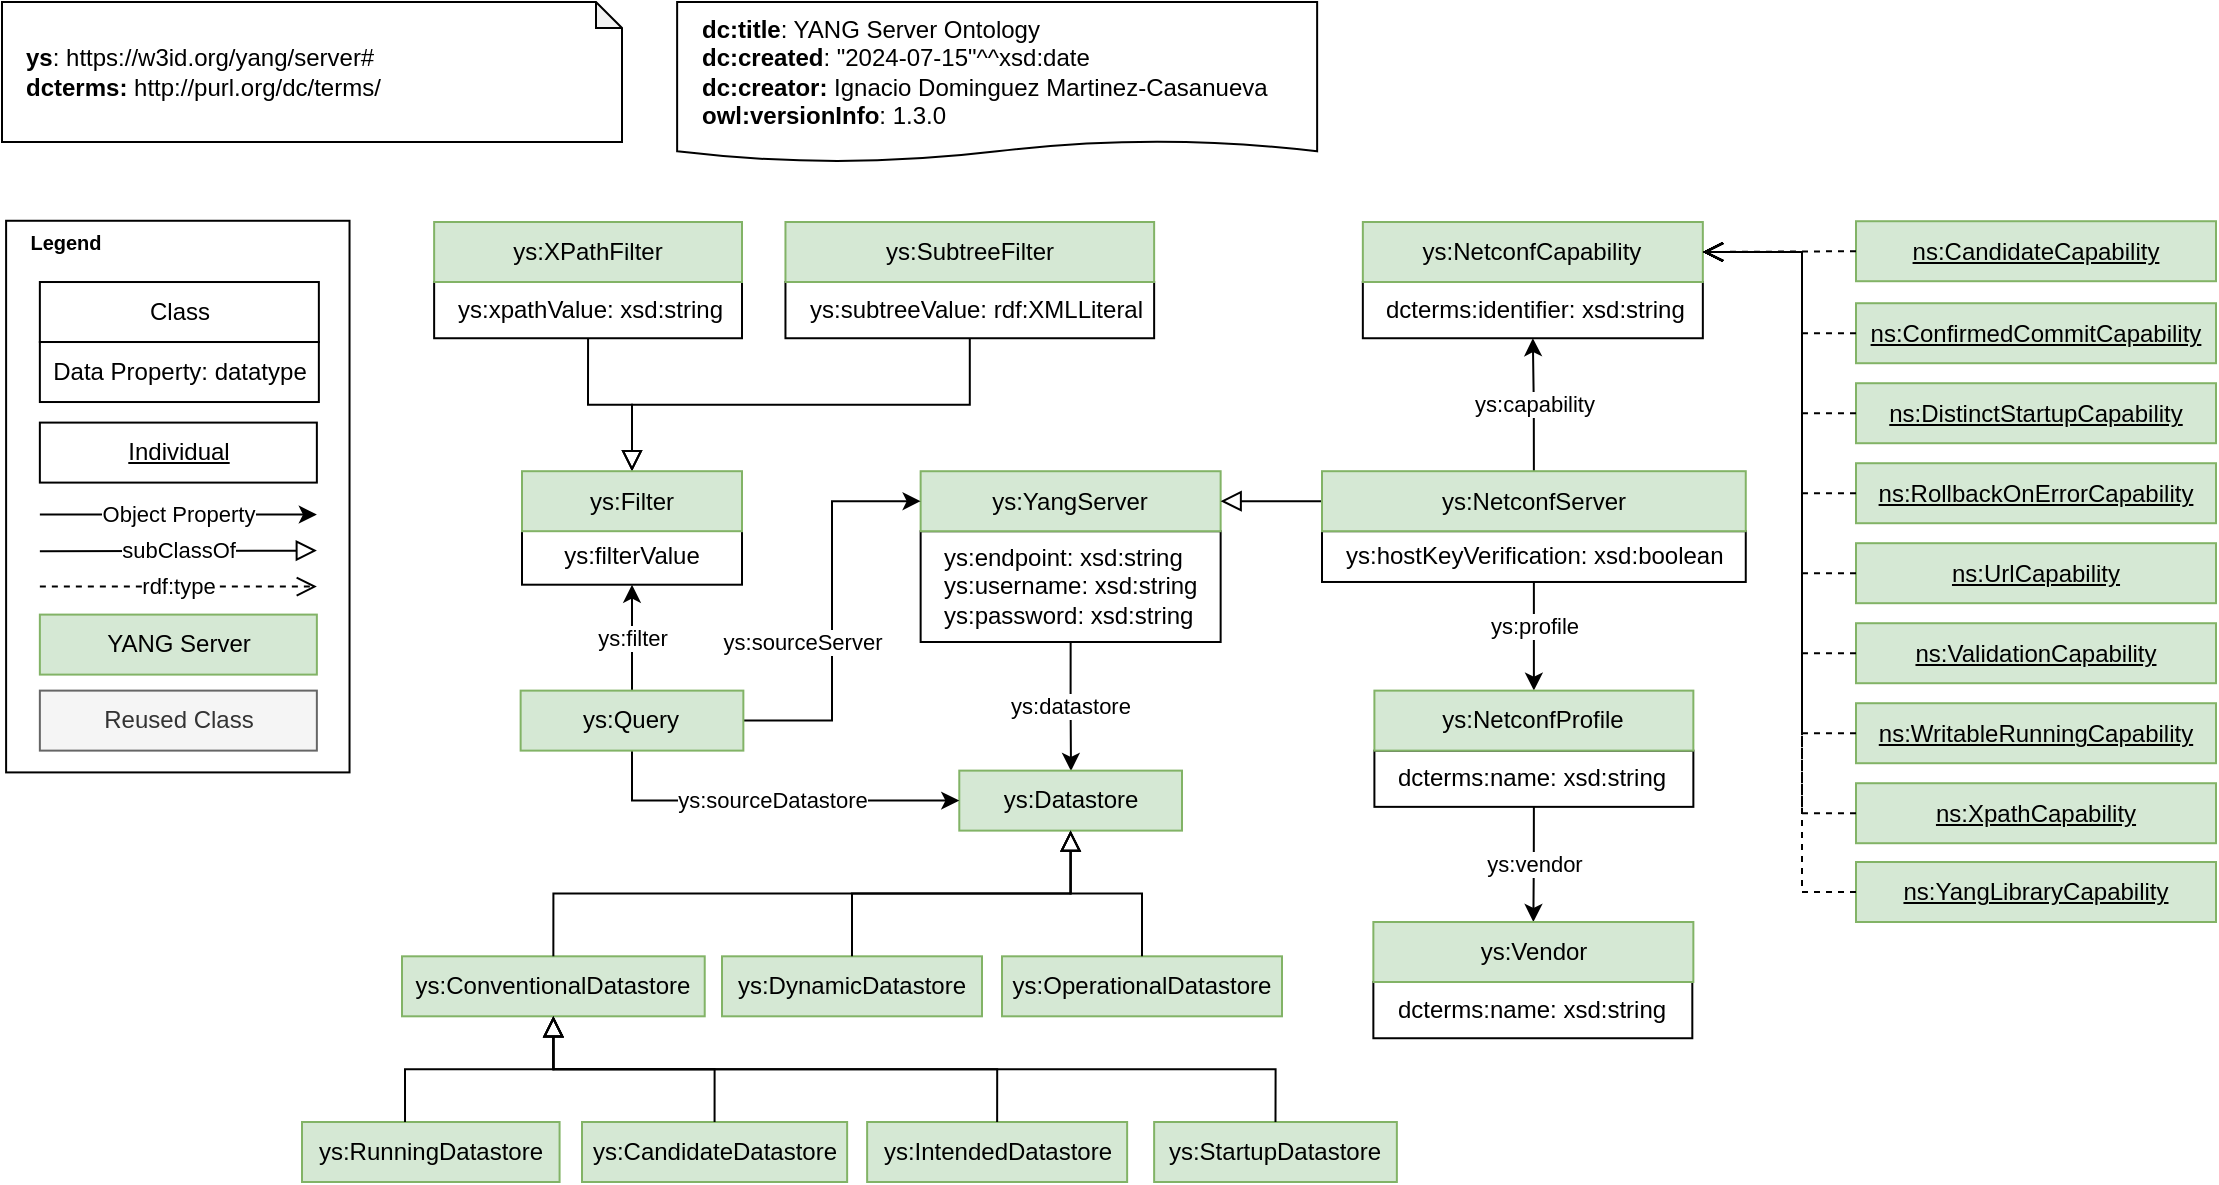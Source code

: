 <mxfile version="24.6.4" type="device" pages="3">
  <diagram id="pzp2v1ahhBAfOaCNUCo-" name="ontology">
    <mxGraphModel dx="681" dy="446" grid="1" gridSize="10" guides="1" tooltips="1" connect="1" arrows="1" fold="1" page="1" pageScale="1" pageWidth="850" pageHeight="1100" math="0" shadow="0">
      <root>
        <mxCell id="0" />
        <mxCell id="1" parent="0" />
        <mxCell id="xW2krMNUQVf9Xm74qsXm-1" value="" style="rounded=0;whiteSpace=wrap;html=1;rotation=90;fontFamily=Helvetica;" parent="1" vertex="1">
          <mxGeometry x="250.0" y="251.44" width="275.82" height="171.71" as="geometry" />
        </mxCell>
        <mxCell id="xW2krMNUQVf9Xm74qsXm-2" value="YANG Server" style="rounded=0;whiteSpace=wrap;html=1;fillColor=#d5e8d4;strokeColor=#82b366;fontFamily=Helvetica;" parent="1" vertex="1">
          <mxGeometry x="318.93" y="396.3" width="138.5" height="30" as="geometry" />
        </mxCell>
        <mxCell id="xW2krMNUQVf9Xm74qsXm-3" value="Class" style="rounded=0;whiteSpace=wrap;html=1;fontFamily=Helvetica;" parent="1" vertex="1">
          <mxGeometry x="318.93" y="230.01" width="139.5" height="30" as="geometry" />
        </mxCell>
        <mxCell id="xW2krMNUQVf9Xm74qsXm-4" value="Data Property: datatype" style="rounded=0;whiteSpace=wrap;html=1;fontFamily=Helvetica;" parent="1" vertex="1">
          <mxGeometry x="318.93" y="260.01" width="139.5" height="30" as="geometry" />
        </mxCell>
        <mxCell id="xW2krMNUQVf9Xm74qsXm-5" value="Object Property" style="endArrow=classic;html=1;rounded=0;labelPosition=right;verticalLabelPosition=bottom;align=center;verticalAlign=middle;fontFamily=Helvetica;" parent="1" edge="1">
          <mxGeometry width="50" height="50" relative="1" as="geometry">
            <mxPoint x="318.93" y="346.3" as="sourcePoint" />
            <mxPoint x="457.43" y="346.3" as="targetPoint" />
            <mxPoint as="offset" />
          </mxGeometry>
        </mxCell>
        <mxCell id="xW2krMNUQVf9Xm74qsXm-6" value="subClassOf" style="endArrow=block;html=1;fontColor=#000000;endFill=0;endSize=8;arcSize=0;rounded=0;fontFamily=Helvetica;" parent="1" edge="1">
          <mxGeometry width="50" height="50" relative="1" as="geometry">
            <mxPoint x="318.93" y="364.58" as="sourcePoint" />
            <mxPoint x="457.43" y="364.3" as="targetPoint" />
          </mxGeometry>
        </mxCell>
        <mxCell id="xW2krMNUQVf9Xm74qsXm-7" value="&lt;b style=&quot;font-size: 10px;&quot;&gt;&lt;font data-font-src=&quot;https://fonts.googleapis.com/css?family=Roboto+Condensed&quot;&gt;Legend&lt;/font&gt;&lt;/b&gt;" style="text;html=1;strokeColor=none;fillColor=none;align=center;verticalAlign=middle;whiteSpace=wrap;rounded=0;fontSize=10;fontFamily=Helvetica;" parent="1" vertex="1">
          <mxGeometry x="307.43" y="200.0" width="50" height="20" as="geometry" />
        </mxCell>
        <mxCell id="xW2krMNUQVf9Xm74qsXm-8" value="&lt;u&gt;Individual&lt;/u&gt;" style="rounded=0;whiteSpace=wrap;html=1;fontFamily=Helvetica;" parent="1" vertex="1">
          <mxGeometry x="318.93" y="300.3" width="138.5" height="30" as="geometry" />
        </mxCell>
        <mxCell id="xW2krMNUQVf9Xm74qsXm-9" value="&lt;div&gt;&lt;b&gt;dc:title&lt;/b&gt;: YANG Server Ontology&lt;br&gt;&lt;/div&gt;&lt;div&gt;&lt;b&gt;dc:created&lt;/b&gt;: &quot;2024-07-15&quot;^^xsd:date&lt;/div&gt;&lt;div&gt;&lt;b&gt;dc:creator:&lt;/b&gt;&amp;nbsp;Ignacio Dominguez Martinez-Casanueva&lt;br&gt;&lt;/div&gt;&lt;div&gt;&lt;b&gt;owl:versionInfo&lt;/b&gt;: 1.3.0&lt;br&gt;&lt;/div&gt;" style="shape=document;whiteSpace=wrap;html=1;boundedLbl=1;labelBackgroundColor=#ffffff;strokeColor=#000000;fontSize=12;fontColor=#000000;size=0.133;align=left;spacingLeft=10;" parent="1" vertex="1">
          <mxGeometry x="637.57" y="90" width="320" height="80" as="geometry" />
        </mxCell>
        <mxCell id="xW2krMNUQVf9Xm74qsXm-10" value="Reused Class" style="rounded=0;whiteSpace=wrap;html=1;fillColor=#f5f5f5;strokeColor=#666666;fontFamily=Helvetica;fontColor=#333333;" parent="1" vertex="1">
          <mxGeometry x="318.93" y="434.31" width="138.5" height="30" as="geometry" />
        </mxCell>
        <mxCell id="xW2krMNUQVf9Xm74qsXm-11" value="&lt;div style=&quot;border-color: var(--border-color);&quot;&gt;&lt;b style=&quot;border-color: var(--border-color);&quot;&gt;ys&lt;/b&gt;:&amp;nbsp;&lt;span style=&quot;white-space: pre;&quot;&gt;&lt;font style=&quot;&quot; face=&quot;Helvetica&quot;&gt;https://w3id.org/yang/server#&lt;/font&gt;&lt;/span&gt;&lt;/div&gt;&lt;div style=&quot;border-color: var(--border-color);&quot;&gt;&lt;b style=&quot;background-color: initial; border-color: var(--border-color);&quot;&gt;dcterms:&amp;nbsp;&lt;/b&gt;&lt;span style=&quot;background-color: initial;&quot;&gt;http://purl.org/dc/terms/&lt;/span&gt;&lt;/div&gt;&lt;b style=&quot;border-color: var(--border-color);&quot;&gt;&lt;div style=&quot;&quot;&gt;&lt;/div&gt;&lt;/b&gt;" style="shape=note;whiteSpace=wrap;html=1;backgroundOutline=1;darkOpacity=0.05;size=13;align=left;spacingLeft=10;" parent="1" vertex="1">
          <mxGeometry x="300" y="90" width="310" height="70" as="geometry" />
        </mxCell>
        <mxCell id="jV4g5ascm6t2pEnRygof-19" value="ys:datastore" style="edgeStyle=orthogonalEdgeStyle;rounded=0;orthogonalLoop=1;jettySize=auto;html=1;exitX=0.5;exitY=1;exitDx=0;exitDy=0;" parent="1" source="xW2krMNUQVf9Xm74qsXm-12" target="jV4g5ascm6t2pEnRygof-3" edge="1">
          <mxGeometry relative="1" as="geometry" />
        </mxCell>
        <mxCell id="xW2krMNUQVf9Xm74qsXm-12" value="&lt;div&gt;ys:endpoint: xsd:string&lt;/div&gt;&lt;div&gt;&lt;span style=&quot;background-color: initial;&quot;&gt;ys:username: xsd:string&lt;/span&gt;&lt;br&gt;&lt;/div&gt;&lt;div&gt;&lt;span style=&quot;background-color: initial;&quot;&gt;ys:password: xsd:string&lt;/span&gt;&lt;/div&gt;" style="rounded=0;whiteSpace=wrap;html=1;snapToPoint=1;points=[[0.1,0],[0.2,0],[0.3,0],[0.4,0],[0.5,0],[0.6,0],[0.7,0],[0.8,0],[0.9,0],[0,0.1],[0,0.3],[0,0.5],[0,0.7],[0,0.9],[0.1,1],[0.2,1],[0.3,1],[0.4,1],[0.5,1],[0.6,1],[0.7,1],[0.8,1],[0.9,1],[1,0.1],[1,0.3],[1,0.5],[1,0.7],[1,0.9]];align=left;spacingLeft=10;" parent="1" vertex="1">
          <mxGeometry x="759.32" y="354.61" width="150" height="55.39" as="geometry" />
        </mxCell>
        <mxCell id="xW2krMNUQVf9Xm74qsXm-13" value="ys:profile" style="edgeStyle=orthogonalEdgeStyle;rounded=0;orthogonalLoop=1;jettySize=auto;html=1;exitX=0.5;exitY=1;exitDx=0;exitDy=0;entryX=0.5;entryY=0;entryDx=0;entryDy=0;" parent="1" source="jV4g5ascm6t2pEnRygof-1" target="xW2krMNUQVf9Xm74qsXm-26" edge="1">
          <mxGeometry x="-0.168" relative="1" as="geometry">
            <Array as="points" />
            <mxPoint as="offset" />
          </mxGeometry>
        </mxCell>
        <mxCell id="xW2krMNUQVf9Xm74qsXm-14" value="ys:YangServer" style="rounded=0;whiteSpace=wrap;html=1;snapToPoint=1;points=[[0.1,0],[0.2,0],[0.3,0],[0.4,0],[0.5,0],[0.6,0],[0.7,0],[0.8,0],[0.9,0],[0,0.1],[0,0.3],[0,0.5],[0,0.7],[0,0.9],[0.1,1],[0.2,1],[0.3,1],[0.4,1],[0.5,1],[0.6,1],[0.7,1],[0.8,1],[0.9,1],[1,0.1],[1,0.3],[1,0.5],[1,0.7],[1,0.9]];fillColor=#d5e8d4;strokeColor=#82b366;" parent="1" vertex="1">
          <mxGeometry x="759.32" y="324.61" width="150" height="30" as="geometry" />
        </mxCell>
        <mxCell id="xW2krMNUQVf9Xm74qsXm-25" value="ys:vendor" style="edgeStyle=orthogonalEdgeStyle;rounded=0;orthogonalLoop=1;jettySize=auto;html=1;entryX=0.5;entryY=0;entryDx=0;entryDy=0;exitX=0.5;exitY=1;exitDx=0;exitDy=0;" parent="1" source="xW2krMNUQVf9Xm74qsXm-37" target="xW2krMNUQVf9Xm74qsXm-27" edge="1">
          <mxGeometry relative="1" as="geometry">
            <mxPoint x="1260.625" y="571.83" as="targetPoint" />
          </mxGeometry>
        </mxCell>
        <mxCell id="xW2krMNUQVf9Xm74qsXm-28" value="" style="endArrow=block;html=1;fontColor=#000099;endFill=0;entryX=1;entryY=0.5;entryDx=0;entryDy=0;endSize=8;arcSize=0;rounded=0;edgeStyle=orthogonalEdgeStyle;exitX=0;exitY=0.5;exitDx=0;exitDy=0;" parent="1" source="xW2krMNUQVf9Xm74qsXm-32" target="xW2krMNUQVf9Xm74qsXm-14" edge="1">
          <mxGeometry width="50" height="50" relative="1" as="geometry">
            <mxPoint x="943.71" y="369.33" as="sourcePoint" />
            <mxPoint x="1099.71" y="416.33" as="targetPoint" />
            <Array as="points">
              <mxPoint x="973.75" y="339.45" />
              <mxPoint x="973.75" y="339.45" />
            </Array>
          </mxGeometry>
        </mxCell>
        <mxCell id="xW2krMNUQVf9Xm74qsXm-36" value="&lt;span style=&quot;color: rgb(0, 0, 0); font-size: 11px;&quot;&gt;rdf:type&lt;/span&gt;" style="endArrow=open;html=1;rounded=0;labelPosition=right;verticalLabelPosition=bottom;align=center;verticalAlign=middle;fontFamily=Helvetica;dashed=1;strokeColor=default;fontSize=8;fontColor=#000099;labelBackgroundColor=default;endFill=0;endSize=8;" parent="1" edge="1">
          <mxGeometry width="50" height="50" relative="1" as="geometry">
            <mxPoint x="318.93" y="382.3" as="sourcePoint" />
            <mxPoint x="457.43" y="382.3" as="targetPoint" />
            <mxPoint as="offset" />
          </mxGeometry>
        </mxCell>
        <mxCell id="xW2krMNUQVf9Xm74qsXm-37" value="&lt;div&gt;dcterms:name: xsd:string&lt;/div&gt;" style="rounded=0;whiteSpace=wrap;html=1;snapToPoint=1;points=[[0.1,0],[0.2,0],[0.3,0],[0.4,0],[0.5,0],[0.6,0],[0.7,0],[0.8,0],[0.9,0],[0,0.1],[0,0.3],[0,0.5],[0,0.7],[0,0.9],[0.1,1],[0.2,1],[0.3,1],[0.4,1],[0.5,1],[0.6,1],[0.7,1],[0.8,1],[0.9,1],[1,0.1],[1,0.3],[1,0.5],[1,0.7],[1,0.9]];align=left;spacingLeft=10;" parent="1" vertex="1">
          <mxGeometry x="986.2" y="464.31" width="159.48" height="28.12" as="geometry" />
        </mxCell>
        <mxCell id="heDRhFuer21fgATEcs1a-1" value="&lt;div&gt;dcterms:name: xsd:string&lt;/div&gt;" style="rounded=0;whiteSpace=wrap;html=1;snapToPoint=1;points=[[0.1,0],[0.2,0],[0.3,0],[0.4,0],[0.5,0],[0.6,0],[0.7,0],[0.8,0],[0.9,0],[0,0.1],[0,0.3],[0,0.5],[0,0.7],[0,0.9],[0.1,1],[0.2,1],[0.3,1],[0.4,1],[0.5,1],[0.6,1],[0.7,1],[0.8,1],[0.9,1],[1,0.1],[1,0.3],[1,0.5],[1,0.7],[1,0.9]];align=left;spacingLeft=10;" parent="1" vertex="1">
          <mxGeometry x="985.68" y="580" width="159.48" height="28.12" as="geometry" />
        </mxCell>
        <mxCell id="xW2krMNUQVf9Xm74qsXm-27" value="ys:Vendor" style="rounded=0;whiteSpace=wrap;html=1;snapToPoint=1;points=[[0.1,0],[0.2,0],[0.3,0],[0.4,0],[0.5,0],[0.6,0],[0.7,0],[0.8,0],[0.9,0],[0,0.1],[0,0.3],[0,0.5],[0,0.7],[0,0.9],[0.1,1],[0.2,1],[0.3,1],[0.4,1],[0.5,1],[0.6,1],[0.7,1],[0.8,1],[0.9,1],[1,0.1],[1,0.3],[1,0.5],[1,0.7],[1,0.9]];fillColor=#d5e8d4;strokeColor=#82b366;" parent="1" vertex="1">
          <mxGeometry x="985.68" y="550" width="160" height="30" as="geometry" />
        </mxCell>
        <mxCell id="xW2krMNUQVf9Xm74qsXm-26" value="ys:NetconfProfile" style="rounded=0;whiteSpace=wrap;html=1;snapToPoint=1;points=[[0.1,0],[0.2,0],[0.3,0],[0.4,0],[0.5,0],[0.6,0],[0.7,0],[0.8,0],[0.9,0],[0,0.1],[0,0.3],[0,0.5],[0,0.7],[0,0.9],[0.1,1],[0.2,1],[0.3,1],[0.4,1],[0.5,1],[0.6,1],[0.7,1],[0.8,1],[0.9,1],[1,0.1],[1,0.3],[1,0.5],[1,0.7],[1,0.9]];fillColor=#d5e8d4;strokeColor=#82b366;" parent="1" vertex="1">
          <mxGeometry x="986.2" y="434.31" width="159.48" height="30" as="geometry" />
        </mxCell>
        <mxCell id="heDRhFuer21fgATEcs1a-4" value="ys:capability" style="edgeStyle=orthogonalEdgeStyle;rounded=0;orthogonalLoop=1;jettySize=auto;html=1;exitX=0.5;exitY=0;exitDx=0;exitDy=0;entryX=0.5;entryY=1;entryDx=0;entryDy=0;" parent="1" source="xW2krMNUQVf9Xm74qsXm-32" target="0p76iwh5f3bbjIwd35gd-1" edge="1">
          <mxGeometry relative="1" as="geometry">
            <Array as="points" />
            <mxPoint as="offset" />
            <mxPoint x="1010.39" y="364.45" as="sourcePoint" />
            <mxPoint x="1065.42" y="258.12" as="targetPoint" />
          </mxGeometry>
        </mxCell>
        <mxCell id="jV4g5ascm6t2pEnRygof-1" value="&lt;div&gt;ys:hostKeyVerification: xsd:boolean&lt;/div&gt;" style="rounded=0;whiteSpace=wrap;html=1;snapToPoint=1;points=[[0.1,0],[0.2,0],[0.3,0],[0.4,0],[0.5,0],[0.6,0],[0.7,0],[0.8,0],[0.9,0],[0,0.1],[0,0.3],[0,0.5],[0,0.7],[0,0.9],[0.1,1],[0.2,1],[0.3,1],[0.4,1],[0.5,1],[0.6,1],[0.7,1],[0.8,1],[0.9,1],[1,0.1],[1,0.3],[1,0.5],[1,0.7],[1,0.9]];align=left;spacingLeft=10;" parent="1" vertex="1">
          <mxGeometry x="960" y="354.59" width="211.88" height="25.4" as="geometry" />
        </mxCell>
        <mxCell id="xW2krMNUQVf9Xm74qsXm-32" value="ys:NetconfServer" style="rounded=0;whiteSpace=wrap;html=1;snapToPoint=1;points=[[0.1,0],[0.2,0],[0.3,0],[0.4,0],[0.5,0],[0.6,0],[0.7,0],[0.8,0],[0.9,0],[0,0.1],[0,0.3],[0,0.5],[0,0.7],[0,0.9],[0.1,1],[0.2,1],[0.3,1],[0.4,1],[0.5,1],[0.6,1],[0.7,1],[0.8,1],[0.9,1],[1,0.1],[1,0.3],[1,0.5],[1,0.7],[1,0.9]];fillColor=#d5e8d4;strokeColor=#82b366;" parent="1" vertex="1">
          <mxGeometry x="960" y="324.6" width="211.88" height="30" as="geometry" />
        </mxCell>
        <mxCell id="jV4g5ascm6t2pEnRygof-3" value="ys:Datastore" style="rounded=0;whiteSpace=wrap;html=1;snapToPoint=1;points=[[0.1,0],[0.2,0],[0.3,0],[0.4,0],[0.5,0],[0.6,0],[0.7,0],[0.8,0],[0.9,0],[0,0.1],[0,0.3],[0,0.5],[0,0.7],[0,0.9],[0.1,1],[0.2,1],[0.3,1],[0.4,1],[0.5,1],[0.6,1],[0.7,1],[0.8,1],[0.9,1],[1,0.1],[1,0.3],[1,0.5],[1,0.7],[1,0.9]];fillColor=#d5e8d4;strokeColor=#82b366;" parent="1" vertex="1">
          <mxGeometry x="778.64" y="474.31" width="111.36" height="30" as="geometry" />
        </mxCell>
        <mxCell id="jV4g5ascm6t2pEnRygof-4" value="ys:DynamicDatastore" style="rounded=0;whiteSpace=wrap;html=1;snapToPoint=1;points=[[0.1,0],[0.2,0],[0.3,0],[0.4,0],[0.5,0],[0.6,0],[0.7,0],[0.8,0],[0.9,0],[0,0.1],[0,0.3],[0,0.5],[0,0.7],[0,0.9],[0.1,1],[0.2,1],[0.3,1],[0.4,1],[0.5,1],[0.6,1],[0.7,1],[0.8,1],[0.9,1],[1,0.1],[1,0.3],[1,0.5],[1,0.7],[1,0.9]];fillColor=#d5e8d4;strokeColor=#82b366;" parent="1" vertex="1">
          <mxGeometry x="660" y="567.16" width="130" height="30" as="geometry" />
        </mxCell>
        <mxCell id="jV4g5ascm6t2pEnRygof-5" value="ys:ConventionalDatastore" style="rounded=0;whiteSpace=wrap;html=1;snapToPoint=1;points=[[0.1,0],[0.2,0],[0.3,0],[0.4,0],[0.5,0],[0.6,0],[0.7,0],[0.8,0],[0.9,0],[0,0.1],[0,0.3],[0,0.5],[0,0.7],[0,0.9],[0.1,1],[0.2,1],[0.3,1],[0.4,1],[0.5,1],[0.6,1],[0.7,1],[0.8,1],[0.9,1],[1,0.1],[1,0.3],[1,0.5],[1,0.7],[1,0.9]];fillColor=#d5e8d4;strokeColor=#82b366;" parent="1" vertex="1">
          <mxGeometry x="500" y="567.16" width="151.36" height="30" as="geometry" />
        </mxCell>
        <mxCell id="jV4g5ascm6t2pEnRygof-6" value="ys:RunningDatastore" style="rounded=0;whiteSpace=wrap;html=1;snapToPoint=1;points=[[0.1,0],[0.2,0],[0.3,0],[0.4,0],[0.5,0],[0.6,0],[0.7,0],[0.8,0],[0.9,0],[0,0.1],[0,0.3],[0,0.5],[0,0.7],[0,0.9],[0.1,1],[0.2,1],[0.3,1],[0.4,1],[0.5,1],[0.6,1],[0.7,1],[0.8,1],[0.9,1],[1,0.1],[1,0.3],[1,0.5],[1,0.7],[1,0.9]];fillColor=#d5e8d4;strokeColor=#82b366;" parent="1" vertex="1">
          <mxGeometry x="450" y="650" width="128.79" height="30" as="geometry" />
        </mxCell>
        <mxCell id="jV4g5ascm6t2pEnRygof-7" value="ys:IntendedDatastore" style="rounded=0;whiteSpace=wrap;html=1;snapToPoint=1;points=[[0.1,0],[0.2,0],[0.3,0],[0.4,0],[0.5,0],[0.6,0],[0.7,0],[0.8,0],[0.9,0],[0,0.1],[0,0.3],[0,0.5],[0,0.7],[0,0.9],[0.1,1],[0.2,1],[0.3,1],[0.4,1],[0.5,1],[0.6,1],[0.7,1],[0.8,1],[0.9,1],[1,0.1],[1,0.3],[1,0.5],[1,0.7],[1,0.9]];fillColor=#d5e8d4;strokeColor=#82b366;" parent="1" vertex="1">
          <mxGeometry x="732.57" y="650" width="130" height="30" as="geometry" />
        </mxCell>
        <mxCell id="jV4g5ascm6t2pEnRygof-8" value="ys:CandidateDatastore" style="rounded=0;whiteSpace=wrap;html=1;snapToPoint=1;points=[[0.1,0],[0.2,0],[0.3,0],[0.4,0],[0.5,0],[0.6,0],[0.7,0],[0.8,0],[0.9,0],[0,0.1],[0,0.3],[0,0.5],[0,0.7],[0,0.9],[0.1,1],[0.2,1],[0.3,1],[0.4,1],[0.5,1],[0.6,1],[0.7,1],[0.8,1],[0.9,1],[1,0.1],[1,0.3],[1,0.5],[1,0.7],[1,0.9]];fillColor=#d5e8d4;strokeColor=#82b366;" parent="1" vertex="1">
          <mxGeometry x="590" y="650" width="132.57" height="30" as="geometry" />
        </mxCell>
        <mxCell id="jV4g5ascm6t2pEnRygof-9" value="ys:StartupDatastore" style="rounded=0;whiteSpace=wrap;html=1;snapToPoint=1;points=[[0.1,0],[0.2,0],[0.3,0],[0.4,0],[0.5,0],[0.6,0],[0.7,0],[0.8,0],[0.9,0],[0,0.1],[0,0.3],[0,0.5],[0,0.7],[0,0.9],[0.1,1],[0.2,1],[0.3,1],[0.4,1],[0.5,1],[0.6,1],[0.7,1],[0.8,1],[0.9,1],[1,0.1],[1,0.3],[1,0.5],[1,0.7],[1,0.9]];fillColor=#d5e8d4;strokeColor=#82b366;" parent="1" vertex="1">
          <mxGeometry x="876.07" y="650" width="121.36" height="30" as="geometry" />
        </mxCell>
        <mxCell id="jV4g5ascm6t2pEnRygof-11" value="ys:OperationalDatastore" style="rounded=0;whiteSpace=wrap;html=1;snapToPoint=1;points=[[0.1,0],[0.2,0],[0.3,0],[0.4,0],[0.5,0],[0.6,0],[0.7,0],[0.8,0],[0.9,0],[0,0.1],[0,0.3],[0,0.5],[0,0.7],[0,0.9],[0.1,1],[0.2,1],[0.3,1],[0.4,1],[0.5,1],[0.6,1],[0.7,1],[0.8,1],[0.9,1],[1,0.1],[1,0.3],[1,0.5],[1,0.7],[1,0.9]];fillColor=#d5e8d4;strokeColor=#82b366;" parent="1" vertex="1">
          <mxGeometry x="800" y="567.16" width="140" height="30" as="geometry" />
        </mxCell>
        <mxCell id="jV4g5ascm6t2pEnRygof-12" value="" style="endArrow=block;html=1;fontColor=#000000;endFill=0;endSize=8;arcSize=0;rounded=0;fontFamily=Helvetica;entryX=0.5;entryY=1;entryDx=0;entryDy=0;exitX=0.5;exitY=0;exitDx=0;exitDy=0;edgeStyle=orthogonalEdgeStyle;" parent="1" source="jV4g5ascm6t2pEnRygof-5" target="jV4g5ascm6t2pEnRygof-3" edge="1">
          <mxGeometry width="50" height="50" relative="1" as="geometry">
            <mxPoint x="498.93" y="507.43" as="sourcePoint" />
            <mxPoint x="637.43" y="507.15" as="targetPoint" />
          </mxGeometry>
        </mxCell>
        <mxCell id="jV4g5ascm6t2pEnRygof-13" value="" style="endArrow=block;html=1;fontColor=#000000;endFill=0;endSize=8;arcSize=0;rounded=0;fontFamily=Helvetica;entryX=0.5;entryY=1;entryDx=0;entryDy=0;exitX=0.5;exitY=0;exitDx=0;exitDy=0;edgeStyle=orthogonalEdgeStyle;" parent="1" source="jV4g5ascm6t2pEnRygof-4" target="jV4g5ascm6t2pEnRygof-3" edge="1">
          <mxGeometry width="50" height="50" relative="1" as="geometry">
            <mxPoint x="766" y="577" as="sourcePoint" />
            <mxPoint x="844" y="530" as="targetPoint" />
          </mxGeometry>
        </mxCell>
        <mxCell id="jV4g5ascm6t2pEnRygof-14" value="" style="endArrow=block;html=1;fontColor=#000000;endFill=0;endSize=8;arcSize=0;rounded=0;fontFamily=Helvetica;entryX=0.5;entryY=1;entryDx=0;entryDy=0;exitX=0.5;exitY=0;exitDx=0;exitDy=0;edgeStyle=orthogonalEdgeStyle;" parent="1" source="jV4g5ascm6t2pEnRygof-11" target="jV4g5ascm6t2pEnRygof-3" edge="1">
          <mxGeometry width="50" height="50" relative="1" as="geometry">
            <mxPoint x="925" y="577" as="sourcePoint" />
            <mxPoint x="844" y="530" as="targetPoint" />
          </mxGeometry>
        </mxCell>
        <mxCell id="jV4g5ascm6t2pEnRygof-15" value="" style="endArrow=block;html=1;fontColor=#000000;endFill=0;endSize=8;arcSize=0;rounded=0;fontFamily=Helvetica;entryX=0.5;entryY=1;entryDx=0;entryDy=0;exitX=0.4;exitY=0;exitDx=0;exitDy=0;edgeStyle=orthogonalEdgeStyle;" parent="1" source="jV4g5ascm6t2pEnRygof-6" target="jV4g5ascm6t2pEnRygof-5" edge="1">
          <mxGeometry width="50" height="50" relative="1" as="geometry">
            <mxPoint x="990" y="577" as="sourcePoint" />
            <mxPoint x="764" y="530" as="targetPoint" />
          </mxGeometry>
        </mxCell>
        <mxCell id="jV4g5ascm6t2pEnRygof-16" value="" style="endArrow=block;html=1;fontColor=#000000;endFill=0;endSize=8;arcSize=0;rounded=0;fontFamily=Helvetica;exitX=0.5;exitY=0;exitDx=0;exitDy=0;edgeStyle=orthogonalEdgeStyle;entryX=0.5;entryY=1;entryDx=0;entryDy=0;" parent="1" source="jV4g5ascm6t2pEnRygof-8" target="jV4g5ascm6t2pEnRygof-5" edge="1">
          <mxGeometry width="50" height="50" relative="1" as="geometry">
            <mxPoint x="506" y="660" as="sourcePoint" />
            <mxPoint x="700" y="610" as="targetPoint" />
          </mxGeometry>
        </mxCell>
        <mxCell id="jV4g5ascm6t2pEnRygof-17" value="" style="endArrow=block;html=1;fontColor=#000000;endFill=0;endSize=8;arcSize=0;rounded=0;fontFamily=Helvetica;exitX=0.5;exitY=0;exitDx=0;exitDy=0;edgeStyle=orthogonalEdgeStyle;entryX=0.5;entryY=1;entryDx=0;entryDy=0;" parent="1" source="jV4g5ascm6t2pEnRygof-7" target="jV4g5ascm6t2pEnRygof-5" edge="1">
          <mxGeometry width="50" height="50" relative="1" as="geometry">
            <mxPoint x="663" y="660" as="sourcePoint" />
            <mxPoint x="686" y="607" as="targetPoint" />
          </mxGeometry>
        </mxCell>
        <mxCell id="jV4g5ascm6t2pEnRygof-18" value="" style="endArrow=block;html=1;fontColor=#000000;endFill=0;endSize=8;arcSize=0;rounded=0;fontFamily=Helvetica;exitX=0.5;exitY=0;exitDx=0;exitDy=0;edgeStyle=orthogonalEdgeStyle;entryX=0.5;entryY=1;entryDx=0;entryDy=0;" parent="1" source="jV4g5ascm6t2pEnRygof-9" target="jV4g5ascm6t2pEnRygof-5" edge="1">
          <mxGeometry width="50" height="50" relative="1" as="geometry">
            <mxPoint x="812" y="660" as="sourcePoint" />
            <mxPoint x="686" y="607" as="targetPoint" />
          </mxGeometry>
        </mxCell>
        <mxCell id="ttUUddj0Ld-d2ad8G4DE-4" value="ys:filter" style="edgeStyle=orthogonalEdgeStyle;rounded=0;orthogonalLoop=1;jettySize=auto;html=1;exitX=0.5;exitY=0;exitDx=0;exitDy=0;entryX=0.5;entryY=1;entryDx=0;entryDy=0;" parent="1" source="ttUUddj0Ld-d2ad8G4DE-1" target="5HK7wk3mbqAfFXfDV9It-1" edge="1">
          <mxGeometry relative="1" as="geometry" />
        </mxCell>
        <mxCell id="ttUUddj0Ld-d2ad8G4DE-5" value="ys:sourceDatastore" style="edgeStyle=orthogonalEdgeStyle;rounded=0;orthogonalLoop=1;jettySize=auto;html=1;exitX=0.5;exitY=1;exitDx=0;exitDy=0;entryX=0;entryY=0.5;entryDx=0;entryDy=0;" parent="1" source="ttUUddj0Ld-d2ad8G4DE-1" target="jV4g5ascm6t2pEnRygof-3" edge="1">
          <mxGeometry relative="1" as="geometry" />
        </mxCell>
        <mxCell id="ttUUddj0Ld-d2ad8G4DE-10" value="ys:sourceServer" style="edgeStyle=orthogonalEdgeStyle;rounded=0;orthogonalLoop=1;jettySize=auto;html=1;exitX=1;exitY=0.5;exitDx=0;exitDy=0;entryX=0;entryY=0.5;entryDx=0;entryDy=0;" parent="1" source="ttUUddj0Ld-d2ad8G4DE-1" target="xW2krMNUQVf9Xm74qsXm-14" edge="1">
          <mxGeometry x="-0.157" y="15" relative="1" as="geometry">
            <mxPoint as="offset" />
          </mxGeometry>
        </mxCell>
        <mxCell id="ttUUddj0Ld-d2ad8G4DE-1" value="ys:Query" style="rounded=0;whiteSpace=wrap;html=1;snapToPoint=1;points=[[0.1,0],[0.2,0],[0.3,0],[0.4,0],[0.5,0],[0.6,0],[0.7,0],[0.8,0],[0.9,0],[0,0.1],[0,0.3],[0,0.5],[0,0.7],[0,0.9],[0.1,1],[0.2,1],[0.3,1],[0.4,1],[0.5,1],[0.6,1],[0.7,1],[0.8,1],[0.9,1],[1,0.1],[1,0.3],[1,0.5],[1,0.7],[1,0.9]];fillColor=#d5e8d4;strokeColor=#82b366;" parent="1" vertex="1">
          <mxGeometry x="559.32" y="434.31" width="111.36" height="30" as="geometry" />
        </mxCell>
        <mxCell id="ttUUddj0Ld-d2ad8G4DE-8" value="ys:xpathValue: xsd:string" style="rounded=0;whiteSpace=wrap;html=1;snapToPoint=1;points=[[0.1,0],[0.2,0],[0.3,0],[0.4,0],[0.5,0],[0.6,0],[0.7,0],[0.8,0],[0.9,0],[0,0.1],[0,0.3],[0,0.5],[0,0.7],[0,0.9],[0.1,1],[0.2,1],[0.3,1],[0.4,1],[0.5,1],[0.6,1],[0.7,1],[0.8,1],[0.9,1],[1,0.1],[1,0.3],[1,0.5],[1,0.7],[1,0.9]];align=left;spacingLeft=10;" parent="1" vertex="1">
          <mxGeometry x="516.07" y="230" width="153.93" height="28.12" as="geometry" />
        </mxCell>
        <mxCell id="ttUUddj0Ld-d2ad8G4DE-9" value="ys:subtreeValue: rdf:XMLLiteral" style="rounded=0;whiteSpace=wrap;html=1;snapToPoint=1;points=[[0.1,0],[0.2,0],[0.3,0],[0.4,0],[0.5,0],[0.6,0],[0.7,0],[0.8,0],[0.9,0],[0,0.1],[0,0.3],[0,0.5],[0,0.7],[0,0.9],[0.1,1],[0.2,1],[0.3,1],[0.4,1],[0.5,1],[0.6,1],[0.7,1],[0.8,1],[0.9,1],[1,0.1],[1,0.3],[1,0.5],[1,0.7],[1,0.9]];align=left;spacingLeft=10;" parent="1" vertex="1">
          <mxGeometry x="691.73" y="230" width="184.34" height="28.12" as="geometry" />
        </mxCell>
        <mxCell id="ttUUddj0Ld-d2ad8G4DE-7" value="ys:SubtreeFilter" style="rounded=0;whiteSpace=wrap;html=1;snapToPoint=1;points=[[0.1,0],[0.2,0],[0.3,0],[0.4,0],[0.5,0],[0.6,0],[0.7,0],[0.8,0],[0.9,0],[0,0.1],[0,0.3],[0,0.5],[0,0.7],[0,0.9],[0.1,1],[0.2,1],[0.3,1],[0.4,1],[0.5,1],[0.6,1],[0.7,1],[0.8,1],[0.9,1],[1,0.1],[1,0.3],[1,0.5],[1,0.7],[1,0.9]];fillColor=#d5e8d4;strokeColor=#82b366;" parent="1" vertex="1">
          <mxGeometry x="691.73" y="200" width="184.34" height="30" as="geometry" />
        </mxCell>
        <mxCell id="ttUUddj0Ld-d2ad8G4DE-6" value="ys:XPathFilter" style="rounded=0;whiteSpace=wrap;html=1;snapToPoint=1;points=[[0.1,0],[0.2,0],[0.3,0],[0.4,0],[0.5,0],[0.6,0],[0.7,0],[0.8,0],[0.9,0],[0,0.1],[0,0.3],[0,0.5],[0,0.7],[0,0.9],[0.1,1],[0.2,1],[0.3,1],[0.4,1],[0.5,1],[0.6,1],[0.7,1],[0.8,1],[0.9,1],[1,0.1],[1,0.3],[1,0.5],[1,0.7],[1,0.9]];fillColor=#d5e8d4;strokeColor=#82b366;" parent="1" vertex="1">
          <mxGeometry x="516.07" y="200" width="153.93" height="30" as="geometry" />
        </mxCell>
        <mxCell id="ttUUddj0Ld-d2ad8G4DE-11" value="" style="endArrow=block;html=1;fontColor=#000000;endFill=0;endSize=8;arcSize=0;rounded=0;fontFamily=Helvetica;entryX=0.5;entryY=0;entryDx=0;entryDy=0;exitX=0.5;exitY=1;exitDx=0;exitDy=0;edgeStyle=orthogonalEdgeStyle;" parent="1" source="ttUUddj0Ld-d2ad8G4DE-8" target="ttUUddj0Ld-d2ad8G4DE-3" edge="1">
          <mxGeometry width="50" height="50" relative="1" as="geometry">
            <mxPoint x="1046.07" y="577" as="sourcePoint" />
            <mxPoint x="621.75" y="324.6" as="targetPoint" />
          </mxGeometry>
        </mxCell>
        <mxCell id="ttUUddj0Ld-d2ad8G4DE-12" value="" style="endArrow=block;html=1;fontColor=#000000;endFill=0;endSize=8;arcSize=0;rounded=0;fontFamily=Helvetica;entryX=0.5;entryY=0;entryDx=0;entryDy=0;exitX=0.5;exitY=1;exitDx=0;exitDy=0;edgeStyle=orthogonalEdgeStyle;" parent="1" source="ttUUddj0Ld-d2ad8G4DE-9" target="ttUUddj0Ld-d2ad8G4DE-3" edge="1">
          <mxGeometry width="50" height="50" relative="1" as="geometry">
            <mxPoint x="601.07" y="265" as="sourcePoint" />
            <mxPoint x="621.75" y="324.6" as="targetPoint" />
          </mxGeometry>
        </mxCell>
        <mxCell id="5HK7wk3mbqAfFXfDV9It-1" value="ys:filterValue" style="rounded=0;whiteSpace=wrap;html=1;snapToPoint=1;points=[[0.1,0],[0.2,0],[0.3,0],[0.4,0],[0.5,0],[0.6,0],[0.7,0],[0.8,0],[0.9,0],[0,0.1],[0,0.3],[0,0.5],[0,0.7],[0,0.9],[0.1,1],[0.2,1],[0.3,1],[0.4,1],[0.5,1],[0.6,1],[0.7,1],[0.8,1],[0.9,1],[1,0.1],[1,0.3],[1,0.5],[1,0.7],[1,0.9]];align=center;spacingLeft=0;spacing=0;" parent="1" vertex="1">
          <mxGeometry x="560" y="353.23" width="110" height="28.12" as="geometry" />
        </mxCell>
        <mxCell id="ttUUddj0Ld-d2ad8G4DE-3" value="ys:Filter" style="rounded=0;whiteSpace=wrap;html=1;snapToPoint=1;points=[[0.1,0],[0.2,0],[0.3,0],[0.4,0],[0.5,0],[0.6,0],[0.7,0],[0.8,0],[0.9,0],[0,0.1],[0,0.3],[0,0.5],[0,0.7],[0,0.9],[0.1,1],[0.2,1],[0.3,1],[0.4,1],[0.5,1],[0.6,1],[0.7,1],[0.8,1],[0.9,1],[1,0.1],[1,0.3],[1,0.5],[1,0.7],[1,0.9]];fillColor=#d5e8d4;strokeColor=#82b366;" parent="1" vertex="1">
          <mxGeometry x="560" y="324.6" width="110" height="30" as="geometry" />
        </mxCell>
        <mxCell id="0p76iwh5f3bbjIwd35gd-1" value="&lt;div&gt;dcterms:identifier: xsd:string&lt;/div&gt;" style="rounded=0;whiteSpace=wrap;html=1;snapToPoint=1;points=[[0.1,0],[0.2,0],[0.3,0],[0.4,0],[0.5,0],[0.6,0],[0.7,0],[0.8,0],[0.9,0],[0,0.1],[0,0.3],[0,0.5],[0,0.7],[0,0.9],[0.1,1],[0.2,1],[0.3,1],[0.4,1],[0.5,1],[0.6,1],[0.7,1],[0.8,1],[0.9,1],[1,0.1],[1,0.3],[1,0.5],[1,0.7],[1,0.9]];align=left;spacingLeft=10;" vertex="1" parent="1">
          <mxGeometry x="980.42" y="230" width="170" height="28.12" as="geometry" />
        </mxCell>
        <mxCell id="0p76iwh5f3bbjIwd35gd-2" value="ys:NetconfCapability" style="rounded=0;whiteSpace=wrap;html=1;snapToPoint=1;points=[[0.1,0],[0.2,0],[0.3,0],[0.4,0],[0.5,0],[0.6,0],[0.7,0],[0.8,0],[0.9,0],[0,0.1],[0,0.3],[0,0.5],[0,0.7],[0,0.9],[0.1,1],[0.2,1],[0.3,1],[0.4,1],[0.5,1],[0.6,1],[0.7,1],[0.8,1],[0.9,1],[1,0.1],[1,0.3],[1,0.5],[1,0.7],[1,0.9]];fillColor=#d5e8d4;strokeColor=#82b366;" vertex="1" parent="1">
          <mxGeometry x="980.42" y="200" width="170" height="30" as="geometry" />
        </mxCell>
        <mxCell id="0p76iwh5f3bbjIwd35gd-3" value="&lt;u&gt;ns:WritableRunningCapability&lt;/u&gt;" style="rounded=0;whiteSpace=wrap;html=1;snapToPoint=1;points=[[0.1,0],[0.2,0],[0.3,0],[0.4,0],[0.5,0],[0.6,0],[0.7,0],[0.8,0],[0.9,0],[0,0.1],[0,0.3],[0,0.5],[0,0.7],[0,0.9],[0.1,1],[0.2,1],[0.3,1],[0.4,1],[0.5,1],[0.6,1],[0.7,1],[0.8,1],[0.9,1],[1,0.1],[1,0.3],[1,0.5],[1,0.7],[1,0.9]];fillColor=#d5e8d4;strokeColor=#82b366;" vertex="1" parent="1">
          <mxGeometry x="1227" y="440.61" width="180" height="30" as="geometry" />
        </mxCell>
        <mxCell id="0p76iwh5f3bbjIwd35gd-4" value="&lt;u&gt;ns:CandidateCapability&lt;/u&gt;" style="rounded=0;whiteSpace=wrap;html=1;snapToPoint=1;points=[[0.1,0],[0.2,0],[0.3,0],[0.4,0],[0.5,0],[0.6,0],[0.7,0],[0.8,0],[0.9,0],[0,0.1],[0,0.3],[0,0.5],[0,0.7],[0,0.9],[0.1,1],[0.2,1],[0.3,1],[0.4,1],[0.5,1],[0.6,1],[0.7,1],[0.8,1],[0.9,1],[1,0.1],[1,0.3],[1,0.5],[1,0.7],[1,0.9]];fillColor=#d5e8d4;strokeColor=#82b366;" vertex="1" parent="1">
          <mxGeometry x="1227" y="199.61" width="180" height="30" as="geometry" />
        </mxCell>
        <mxCell id="0p76iwh5f3bbjIwd35gd-5" value="&lt;u&gt;ns:ConfirmedCommitCapability&lt;/u&gt;" style="rounded=0;whiteSpace=wrap;html=1;snapToPoint=1;points=[[0.1,0],[0.2,0],[0.3,0],[0.4,0],[0.5,0],[0.6,0],[0.7,0],[0.8,0],[0.9,0],[0,0.1],[0,0.3],[0,0.5],[0,0.7],[0,0.9],[0.1,1],[0.2,1],[0.3,1],[0.4,1],[0.5,1],[0.6,1],[0.7,1],[0.8,1],[0.9,1],[1,0.1],[1,0.3],[1,0.5],[1,0.7],[1,0.9]];fillColor=#d5e8d4;strokeColor=#82b366;" vertex="1" parent="1">
          <mxGeometry x="1227" y="240.61" width="180" height="30" as="geometry" />
        </mxCell>
        <mxCell id="0p76iwh5f3bbjIwd35gd-6" value="&lt;u&gt;ns:DistinctStartupCapability&lt;/u&gt;" style="rounded=0;whiteSpace=wrap;html=1;snapToPoint=1;points=[[0.1,0],[0.2,0],[0.3,0],[0.4,0],[0.5,0],[0.6,0],[0.7,0],[0.8,0],[0.9,0],[0,0.1],[0,0.3],[0,0.5],[0,0.7],[0,0.9],[0.1,1],[0.2,1],[0.3,1],[0.4,1],[0.5,1],[0.6,1],[0.7,1],[0.8,1],[0.9,1],[1,0.1],[1,0.3],[1,0.5],[1,0.7],[1,0.9]];fillColor=#d5e8d4;strokeColor=#82b366;" vertex="1" parent="1">
          <mxGeometry x="1227" y="280.61" width="180" height="30" as="geometry" />
        </mxCell>
        <mxCell id="0p76iwh5f3bbjIwd35gd-7" value="&lt;u&gt;ns:RollbackOnErrorCapability&lt;/u&gt;" style="rounded=0;whiteSpace=wrap;html=1;snapToPoint=1;points=[[0.1,0],[0.2,0],[0.3,0],[0.4,0],[0.5,0],[0.6,0],[0.7,0],[0.8,0],[0.9,0],[0,0.1],[0,0.3],[0,0.5],[0,0.7],[0,0.9],[0.1,1],[0.2,1],[0.3,1],[0.4,1],[0.5,1],[0.6,1],[0.7,1],[0.8,1],[0.9,1],[1,0.1],[1,0.3],[1,0.5],[1,0.7],[1,0.9]];fillColor=#d5e8d4;strokeColor=#82b366;" vertex="1" parent="1">
          <mxGeometry x="1227" y="320.61" width="180" height="30" as="geometry" />
        </mxCell>
        <mxCell id="0p76iwh5f3bbjIwd35gd-8" value="&lt;u&gt;ns:UrlCapability&lt;/u&gt;" style="rounded=0;whiteSpace=wrap;html=1;snapToPoint=1;points=[[0.1,0],[0.2,0],[0.3,0],[0.4,0],[0.5,0],[0.6,0],[0.7,0],[0.8,0],[0.9,0],[0,0.1],[0,0.3],[0,0.5],[0,0.7],[0,0.9],[0.1,1],[0.2,1],[0.3,1],[0.4,1],[0.5,1],[0.6,1],[0.7,1],[0.8,1],[0.9,1],[1,0.1],[1,0.3],[1,0.5],[1,0.7],[1,0.9]];fillColor=#d5e8d4;strokeColor=#82b366;" vertex="1" parent="1">
          <mxGeometry x="1227" y="360.6" width="180" height="30" as="geometry" />
        </mxCell>
        <mxCell id="0p76iwh5f3bbjIwd35gd-9" value="&lt;u&gt;ns:ValidationCapability&lt;/u&gt;" style="rounded=0;whiteSpace=wrap;html=1;snapToPoint=1;points=[[0.1,0],[0.2,0],[0.3,0],[0.4,0],[0.5,0],[0.6,0],[0.7,0],[0.8,0],[0.9,0],[0,0.1],[0,0.3],[0,0.5],[0,0.7],[0,0.9],[0.1,1],[0.2,1],[0.3,1],[0.4,1],[0.5,1],[0.6,1],[0.7,1],[0.8,1],[0.9,1],[1,0.1],[1,0.3],[1,0.5],[1,0.7],[1,0.9]];fillColor=#d5e8d4;strokeColor=#82b366;" vertex="1" parent="1">
          <mxGeometry x="1227" y="400.61" width="180" height="30" as="geometry" />
        </mxCell>
        <mxCell id="0p76iwh5f3bbjIwd35gd-10" value="&lt;u&gt;ns:XpathCapability&lt;/u&gt;" style="rounded=0;whiteSpace=wrap;html=1;snapToPoint=1;points=[[0.1,0],[0.2,0],[0.3,0],[0.4,0],[0.5,0],[0.6,0],[0.7,0],[0.8,0],[0.9,0],[0,0.1],[0,0.3],[0,0.5],[0,0.7],[0,0.9],[0.1,1],[0.2,1],[0.3,1],[0.4,1],[0.5,1],[0.6,1],[0.7,1],[0.8,1],[0.9,1],[1,0.1],[1,0.3],[1,0.5],[1,0.7],[1,0.9]];fillColor=#d5e8d4;strokeColor=#82b366;" vertex="1" parent="1">
          <mxGeometry x="1227" y="480.61" width="180" height="30" as="geometry" />
        </mxCell>
        <mxCell id="0p76iwh5f3bbjIwd35gd-11" value="" style="endArrow=open;html=1;fontColor=#000099;endFill=0;dashed=1;entryX=1;entryY=0.5;entryDx=0;entryDy=0;endSize=8;exitX=0;exitY=0.5;exitDx=0;exitDy=0;rounded=0;" edge="1" parent="1" source="0p76iwh5f3bbjIwd35gd-4" target="0p76iwh5f3bbjIwd35gd-2">
          <mxGeometry width="50" height="50" relative="1" as="geometry">
            <mxPoint x="1050" y="414.61" as="sourcePoint" />
            <mxPoint x="1050" y="364.61" as="targetPoint" />
          </mxGeometry>
        </mxCell>
        <mxCell id="0p76iwh5f3bbjIwd35gd-12" value="" style="endArrow=open;html=1;fontColor=#000099;endFill=0;dashed=1;endSize=8;exitX=0;exitY=0.5;exitDx=0;exitDy=0;rounded=0;entryX=1;entryY=0.5;entryDx=0;entryDy=0;edgeStyle=orthogonalEdgeStyle;" edge="1" parent="1" source="0p76iwh5f3bbjIwd35gd-5" target="0p76iwh5f3bbjIwd35gd-2">
          <mxGeometry width="50" height="50" relative="1" as="geometry">
            <mxPoint x="1230" y="209.61" as="sourcePoint" />
            <mxPoint x="1160" y="224.61" as="targetPoint" />
            <Array as="points">
              <mxPoint x="1200" y="256" />
              <mxPoint x="1200" y="215" />
            </Array>
          </mxGeometry>
        </mxCell>
        <mxCell id="0p76iwh5f3bbjIwd35gd-13" value="" style="endArrow=open;html=1;fontColor=#000099;endFill=0;dashed=1;endSize=8;exitX=0;exitY=0.5;exitDx=0;exitDy=0;rounded=0;entryX=1;entryY=0.5;entryDx=0;entryDy=0;edgeStyle=orthogonalEdgeStyle;" edge="1" parent="1" source="0p76iwh5f3bbjIwd35gd-6" target="0p76iwh5f3bbjIwd35gd-2">
          <mxGeometry width="50" height="50" relative="1" as="geometry">
            <mxPoint x="1230" y="249.61" as="sourcePoint" />
            <mxPoint x="1160" y="209.61" as="targetPoint" />
            <Array as="points">
              <mxPoint x="1200" y="296" />
              <mxPoint x="1200" y="215" />
            </Array>
          </mxGeometry>
        </mxCell>
        <mxCell id="0p76iwh5f3bbjIwd35gd-14" value="" style="endArrow=open;html=1;fontColor=#000099;endFill=0;dashed=1;endSize=8;exitX=0;exitY=0.5;exitDx=0;exitDy=0;rounded=0;entryX=1;entryY=0.5;entryDx=0;entryDy=0;edgeStyle=orthogonalEdgeStyle;" edge="1" parent="1" source="0p76iwh5f3bbjIwd35gd-7" target="0p76iwh5f3bbjIwd35gd-2">
          <mxGeometry width="50" height="50" relative="1" as="geometry">
            <mxPoint x="1230" y="292.61" as="sourcePoint" />
            <mxPoint x="1160" y="209.61" as="targetPoint" />
            <Array as="points">
              <mxPoint x="1200" y="336" />
              <mxPoint x="1200" y="215" />
            </Array>
          </mxGeometry>
        </mxCell>
        <mxCell id="0p76iwh5f3bbjIwd35gd-15" value="" style="endArrow=open;html=1;fontColor=#000099;endFill=0;dashed=1;endSize=8;exitX=0;exitY=0.5;exitDx=0;exitDy=0;rounded=0;entryX=1;entryY=0.5;entryDx=0;entryDy=0;edgeStyle=orthogonalEdgeStyle;" edge="1" parent="1" source="0p76iwh5f3bbjIwd35gd-8" target="0p76iwh5f3bbjIwd35gd-2">
          <mxGeometry width="50" height="50" relative="1" as="geometry">
            <mxPoint x="1230" y="329.61" as="sourcePoint" />
            <mxPoint x="1160" y="209.61" as="targetPoint" />
            <Array as="points">
              <mxPoint x="1200" y="376" />
              <mxPoint x="1200" y="215" />
            </Array>
          </mxGeometry>
        </mxCell>
        <mxCell id="0p76iwh5f3bbjIwd35gd-16" value="" style="endArrow=open;html=1;fontColor=#000099;endFill=0;dashed=1;endSize=8;exitX=0;exitY=0.5;exitDx=0;exitDy=0;rounded=0;entryX=1;entryY=0.5;entryDx=0;entryDy=0;edgeStyle=orthogonalEdgeStyle;" edge="1" parent="1" source="0p76iwh5f3bbjIwd35gd-9" target="0p76iwh5f3bbjIwd35gd-2">
          <mxGeometry width="50" height="50" relative="1" as="geometry">
            <mxPoint x="1230" y="369.61" as="sourcePoint" />
            <mxPoint x="1160" y="209.61" as="targetPoint" />
            <Array as="points">
              <mxPoint x="1200" y="416" />
              <mxPoint x="1200" y="215" />
            </Array>
          </mxGeometry>
        </mxCell>
        <mxCell id="0p76iwh5f3bbjIwd35gd-17" value="" style="endArrow=open;html=1;fontColor=#000099;endFill=0;dashed=1;endSize=8;exitX=0;exitY=0.5;exitDx=0;exitDy=0;rounded=0;entryX=1;entryY=0.5;entryDx=0;entryDy=0;edgeStyle=orthogonalEdgeStyle;" edge="1" parent="1" source="0p76iwh5f3bbjIwd35gd-3" target="0p76iwh5f3bbjIwd35gd-2">
          <mxGeometry width="50" height="50" relative="1" as="geometry">
            <mxPoint x="1230" y="409.61" as="sourcePoint" />
            <mxPoint x="1160" y="209.61" as="targetPoint" />
            <Array as="points">
              <mxPoint x="1200" y="456" />
              <mxPoint x="1200" y="215" />
            </Array>
          </mxGeometry>
        </mxCell>
        <mxCell id="0p76iwh5f3bbjIwd35gd-18" value="" style="endArrow=open;html=1;fontColor=#000099;endFill=0;dashed=1;endSize=8;exitX=0;exitY=0.5;exitDx=0;exitDy=0;rounded=0;entryX=1;entryY=0.5;entryDx=0;entryDy=0;edgeStyle=orthogonalEdgeStyle;" edge="1" parent="1" source="0p76iwh5f3bbjIwd35gd-10" target="0p76iwh5f3bbjIwd35gd-2">
          <mxGeometry width="50" height="50" relative="1" as="geometry">
            <mxPoint x="1230" y="449.61" as="sourcePoint" />
            <mxPoint x="1160" y="209.61" as="targetPoint" />
            <Array as="points">
              <mxPoint x="1200" y="496" />
              <mxPoint x="1200" y="215" />
            </Array>
          </mxGeometry>
        </mxCell>
        <mxCell id="0p76iwh5f3bbjIwd35gd-20" value="&lt;u&gt;ns:YangLibraryCapability&lt;/u&gt;" style="rounded=0;whiteSpace=wrap;html=1;snapToPoint=1;points=[[0.1,0],[0.2,0],[0.3,0],[0.4,0],[0.5,0],[0.6,0],[0.7,0],[0.8,0],[0.9,0],[0,0.1],[0,0.3],[0,0.5],[0,0.7],[0,0.9],[0.1,1],[0.2,1],[0.3,1],[0.4,1],[0.5,1],[0.6,1],[0.7,1],[0.8,1],[0.9,1],[1,0.1],[1,0.3],[1,0.5],[1,0.7],[1,0.9]];fillColor=#d5e8d4;strokeColor=#82b366;" vertex="1" parent="1">
          <mxGeometry x="1227" y="520" width="180" height="30" as="geometry" />
        </mxCell>
        <mxCell id="0p76iwh5f3bbjIwd35gd-21" value="" style="endArrow=open;html=1;fontColor=#000099;endFill=0;dashed=1;endSize=8;exitX=0;exitY=0.5;exitDx=0;exitDy=0;rounded=0;entryX=1;entryY=0.5;entryDx=0;entryDy=0;edgeStyle=orthogonalEdgeStyle;" edge="1" parent="1" source="0p76iwh5f3bbjIwd35gd-20" target="0p76iwh5f3bbjIwd35gd-2">
          <mxGeometry width="50" height="50" relative="1" as="geometry">
            <mxPoint x="1237" y="506" as="sourcePoint" />
            <mxPoint x="1160" y="225" as="targetPoint" />
            <Array as="points">
              <mxPoint x="1200" y="535" />
              <mxPoint x="1200" y="215" />
            </Array>
          </mxGeometry>
        </mxCell>
      </root>
    </mxGraphModel>
  </diagram>
  <diagram id="V4lAulNeN_WDX5JnY8aY" name="rml-io">
    <mxGraphModel dx="830" dy="543" grid="1" gridSize="10" guides="1" tooltips="1" connect="1" arrows="1" fold="1" page="1" pageScale="1" pageWidth="850" pageHeight="1100" math="0" shadow="0">
      <root>
        <mxCell id="0" />
        <mxCell id="1" parent="0" />
        <mxCell id="7pKTagEgV_TqgitrA6XD-2" value="&lt;div style=&quot;border-color: var(--border-color);&quot;&gt;&lt;b style=&quot;border-color: var(--border-color);&quot;&gt;ys&lt;/b&gt;:&amp;nbsp;&lt;span style=&quot;white-space: pre;&quot;&gt;&lt;font style=&quot;&quot; face=&quot;Helvetica&quot;&gt;https://w3id.org/yang/server#&lt;/font&gt;&lt;/span&gt;&lt;/div&gt;&lt;div style=&quot;border-color: var(--border-color);&quot;&gt;&lt;b style=&quot;background-color: initial; border-color: var(--border-color);&quot;&gt;dcterms:&amp;nbsp;&lt;/b&gt;&lt;span style=&quot;background-color: initial;&quot;&gt;http://purl.org/dc/terms/&lt;/span&gt;&lt;br&gt;&lt;/div&gt;&lt;div style=&quot;border-color: var(--border-color);&quot;&gt;&lt;span style=&quot;background-color: initial;&quot;&gt;&lt;b&gt;rml:&lt;/b&gt;&amp;nbsp;&lt;/span&gt;&lt;span style=&quot;background-color: initial;&quot;&gt;http://w3id.org/rml/&lt;/span&gt;&lt;/div&gt;&lt;b style=&quot;border-color: var(--border-color);&quot;&gt;&lt;div style=&quot;&quot;&gt;&lt;/div&gt;&lt;/b&gt;" style="shape=note;whiteSpace=wrap;html=1;backgroundOutline=1;darkOpacity=0.05;size=13;align=left;spacingLeft=10;" parent="1" vertex="1">
          <mxGeometry x="476.25" y="660" width="310" height="66.27" as="geometry" />
        </mxCell>
        <mxCell id="q_tjCip2KcB-ut5Omr9Q-1" value="" style="rounded=0;whiteSpace=wrap;html=1;rotation=90;fontFamily=Helvetica;" vertex="1" parent="1">
          <mxGeometry x="425" y="791.44" width="275.82" height="171.71" as="geometry" />
        </mxCell>
        <mxCell id="q_tjCip2KcB-ut5Omr9Q-2" value="YANG Server" style="rounded=0;whiteSpace=wrap;html=1;fillColor=#d5e8d4;strokeColor=#82b366;fontFamily=Helvetica;" vertex="1" parent="1">
          <mxGeometry x="493.93" y="936.3" width="138.5" height="30" as="geometry" />
        </mxCell>
        <mxCell id="q_tjCip2KcB-ut5Omr9Q-3" value="Class" style="rounded=0;whiteSpace=wrap;html=1;fontFamily=Helvetica;" vertex="1" parent="1">
          <mxGeometry x="493.93" y="770.01" width="139.5" height="30" as="geometry" />
        </mxCell>
        <mxCell id="q_tjCip2KcB-ut5Omr9Q-4" value="Data Property: datatype" style="rounded=0;whiteSpace=wrap;html=1;fontFamily=Helvetica;" vertex="1" parent="1">
          <mxGeometry x="493.93" y="800.01" width="139.5" height="30" as="geometry" />
        </mxCell>
        <mxCell id="q_tjCip2KcB-ut5Omr9Q-5" value="Object Property" style="endArrow=classic;html=1;rounded=0;labelPosition=right;verticalLabelPosition=bottom;align=center;verticalAlign=middle;fontFamily=Helvetica;" edge="1" parent="1">
          <mxGeometry width="50" height="50" relative="1" as="geometry">
            <mxPoint x="493.93" y="886.3" as="sourcePoint" />
            <mxPoint x="632.43" y="886.3" as="targetPoint" />
            <mxPoint as="offset" />
          </mxGeometry>
        </mxCell>
        <mxCell id="q_tjCip2KcB-ut5Omr9Q-6" value="subClassOf" style="endArrow=block;html=1;fontColor=#000000;endFill=0;endSize=8;arcSize=0;rounded=0;fontFamily=Helvetica;" edge="1" parent="1">
          <mxGeometry width="50" height="50" relative="1" as="geometry">
            <mxPoint x="493.93" y="904.58" as="sourcePoint" />
            <mxPoint x="632.43" y="904.3" as="targetPoint" />
          </mxGeometry>
        </mxCell>
        <mxCell id="q_tjCip2KcB-ut5Omr9Q-7" value="&lt;b style=&quot;font-size: 10px;&quot;&gt;&lt;font data-font-src=&quot;https://fonts.googleapis.com/css?family=Roboto+Condensed&quot;&gt;Legend&lt;/font&gt;&lt;/b&gt;" style="text;html=1;strokeColor=none;fillColor=none;align=center;verticalAlign=middle;whiteSpace=wrap;rounded=0;fontSize=10;fontFamily=Helvetica;" vertex="1" parent="1">
          <mxGeometry x="482.43" y="740.0" width="50" height="20" as="geometry" />
        </mxCell>
        <mxCell id="q_tjCip2KcB-ut5Omr9Q-8" value="&lt;u&gt;Individual&lt;/u&gt;" style="rounded=0;whiteSpace=wrap;html=1;fontFamily=Helvetica;" vertex="1" parent="1">
          <mxGeometry x="493.93" y="840.3" width="138.5" height="30" as="geometry" />
        </mxCell>
        <mxCell id="q_tjCip2KcB-ut5Omr9Q-9" value="&lt;div&gt;&lt;b&gt;dc:title&lt;/b&gt;: YANG Server Ontology&lt;br&gt;&lt;/div&gt;&lt;div&gt;&lt;b&gt;dc:created&lt;/b&gt;: &quot;2024-07-11&quot;^^xsd:date&lt;/div&gt;&lt;div&gt;&lt;b&gt;dc:creator:&lt;/b&gt;&amp;nbsp;Ignacio Dominguez Martinez-Casanueva&lt;br&gt;&lt;/div&gt;&lt;div&gt;&lt;b&gt;owl:versionInfo&lt;/b&gt;: 1.1.0&lt;br&gt;&lt;/div&gt;" style="shape=document;whiteSpace=wrap;html=1;boundedLbl=1;labelBackgroundColor=#ffffff;strokeColor=#000000;fontSize=12;fontColor=#000000;size=0.133;align=left;spacingLeft=10;" vertex="1" parent="1">
          <mxGeometry x="476.18" y="564.06" width="302.46" height="80" as="geometry" />
        </mxCell>
        <mxCell id="q_tjCip2KcB-ut5Omr9Q-10" value="Reused Class" style="rounded=0;whiteSpace=wrap;html=1;fillColor=#f5f5f5;strokeColor=#666666;fontFamily=Helvetica;fontColor=#333333;" vertex="1" parent="1">
          <mxGeometry x="493.93" y="974.31" width="138.5" height="30" as="geometry" />
        </mxCell>
        <mxCell id="q_tjCip2KcB-ut5Omr9Q-12" value="ys:datastore" style="edgeStyle=orthogonalEdgeStyle;rounded=0;orthogonalLoop=1;jettySize=auto;html=1;exitX=0.5;exitY=1;exitDx=0;exitDy=0;" edge="1" parent="1" source="q_tjCip2KcB-ut5Omr9Q-13" target="q_tjCip2KcB-ut5Omr9Q-29">
          <mxGeometry relative="1" as="geometry" />
        </mxCell>
        <mxCell id="q_tjCip2KcB-ut5Omr9Q-13" value="&lt;div&gt;ys:endpoint: xsd:string&lt;/div&gt;&lt;div&gt;&lt;span style=&quot;background-color: initial;&quot;&gt;ys:username: xsd:string&lt;/span&gt;&lt;br&gt;&lt;/div&gt;&lt;div&gt;&lt;span style=&quot;background-color: initial;&quot;&gt;ys:password: xsd:string&lt;/span&gt;&lt;/div&gt;" style="rounded=0;whiteSpace=wrap;html=1;snapToPoint=1;points=[[0.1,0],[0.2,0],[0.3,0],[0.4,0],[0.5,0],[0.6,0],[0.7,0],[0.8,0],[0.9,0],[0,0.1],[0,0.3],[0,0.5],[0,0.7],[0,0.9],[0.1,1],[0.2,1],[0.3,1],[0.4,1],[0.5,1],[0.6,1],[0.7,1],[0.8,1],[0.9,1],[1,0.1],[1,0.3],[1,0.5],[1,0.7],[1,0.9]];align=left;spacingLeft=10;" vertex="1" parent="1">
          <mxGeometry x="759.32" y="824.61" width="150" height="55.39" as="geometry" />
        </mxCell>
        <mxCell id="q_tjCip2KcB-ut5Omr9Q-14" value="ys:profile" style="edgeStyle=orthogonalEdgeStyle;rounded=0;orthogonalLoop=1;jettySize=auto;html=1;exitX=0.5;exitY=1;exitDx=0;exitDy=0;entryX=0.5;entryY=0;entryDx=0;entryDy=0;" edge="1" parent="1" source="q_tjCip2KcB-ut5Omr9Q-27" target="q_tjCip2KcB-ut5Omr9Q-23">
          <mxGeometry x="-0.168" relative="1" as="geometry">
            <Array as="points" />
            <mxPoint as="offset" />
          </mxGeometry>
        </mxCell>
        <mxCell id="q_tjCip2KcB-ut5Omr9Q-16" value="ys:YangServer" style="rounded=0;whiteSpace=wrap;html=1;snapToPoint=1;points=[[0.1,0],[0.2,0],[0.3,0],[0.4,0],[0.5,0],[0.6,0],[0.7,0],[0.8,0],[0.9,0],[0,0.1],[0,0.3],[0,0.5],[0,0.7],[0,0.9],[0.1,1],[0.2,1],[0.3,1],[0.4,1],[0.5,1],[0.6,1],[0.7,1],[0.8,1],[0.9,1],[1,0.1],[1,0.3],[1,0.5],[1,0.7],[1,0.9]];fillColor=#d5e8d4;strokeColor=#82b366;" vertex="1" parent="1">
          <mxGeometry x="759.32" y="794.61" width="150" height="30" as="geometry" />
        </mxCell>
        <mxCell id="q_tjCip2KcB-ut5Omr9Q-17" value="ys:vendor" style="edgeStyle=orthogonalEdgeStyle;rounded=0;orthogonalLoop=1;jettySize=auto;html=1;entryX=0;entryY=0.5;entryDx=0;entryDy=0;exitX=1;exitY=0.5;exitDx=0;exitDy=0;" edge="1" parent="1" source="q_tjCip2KcB-ut5Omr9Q-23" target="q_tjCip2KcB-ut5Omr9Q-22">
          <mxGeometry relative="1" as="geometry">
            <mxPoint x="1184.505" y="807.23" as="targetPoint" />
          </mxGeometry>
        </mxCell>
        <mxCell id="q_tjCip2KcB-ut5Omr9Q-18" value="" style="endArrow=block;html=1;fontColor=#000099;endFill=0;entryX=0.5;entryY=0;entryDx=0;entryDy=0;endSize=8;arcSize=0;rounded=0;edgeStyle=orthogonalEdgeStyle;exitX=0;exitY=0.5;exitDx=0;exitDy=0;" edge="1" parent="1" source="q_tjCip2KcB-ut5Omr9Q-28" target="q_tjCip2KcB-ut5Omr9Q-16">
          <mxGeometry width="50" height="50" relative="1" as="geometry">
            <mxPoint x="943.71" y="839.33" as="sourcePoint" />
            <mxPoint x="1099.71" y="886.33" as="targetPoint" />
            <Array as="points">
              <mxPoint x="834" y="575" />
              <mxPoint x="834" y="795" />
            </Array>
          </mxGeometry>
        </mxCell>
        <mxCell id="q_tjCip2KcB-ut5Omr9Q-19" value="&lt;span style=&quot;color: rgb(0, 0, 0); font-size: 11px;&quot;&gt;rdf:type&lt;/span&gt;" style="endArrow=open;html=1;rounded=0;labelPosition=right;verticalLabelPosition=bottom;align=center;verticalAlign=middle;fontFamily=Helvetica;dashed=1;strokeColor=default;fontSize=8;fontColor=#000099;labelBackgroundColor=default;endFill=0;endSize=8;" edge="1" parent="1">
          <mxGeometry width="50" height="50" relative="1" as="geometry">
            <mxPoint x="493.93" y="922.3" as="sourcePoint" />
            <mxPoint x="632.43" y="922.3" as="targetPoint" />
            <mxPoint as="offset" />
          </mxGeometry>
        </mxCell>
        <mxCell id="q_tjCip2KcB-ut5Omr9Q-20" value="&lt;div&gt;dcterms:name: xsd:string&lt;/div&gt;" style="rounded=0;whiteSpace=wrap;html=1;snapToPoint=1;points=[[0.1,0],[0.2,0],[0.3,0],[0.4,0],[0.5,0],[0.6,0],[0.7,0],[0.8,0],[0.9,0],[0,0.1],[0,0.3],[0,0.5],[0,0.7],[0,0.9],[0.1,1],[0.2,1],[0.3,1],[0.4,1],[0.5,1],[0.6,1],[0.7,1],[0.8,1],[0.9,1],[1,0.1],[1,0.3],[1,0.5],[1,0.7],[1,0.9]];align=left;spacingLeft=10;" vertex="1" parent="1">
          <mxGeometry x="897.88" y="719.71" width="159.48" height="28.12" as="geometry" />
        </mxCell>
        <mxCell id="q_tjCip2KcB-ut5Omr9Q-21" value="&lt;div&gt;dcterms:name: xsd:string&lt;/div&gt;" style="rounded=0;whiteSpace=wrap;html=1;snapToPoint=1;points=[[0.1,0],[0.2,0],[0.3,0],[0.4,0],[0.5,0],[0.6,0],[0.7,0],[0.8,0],[0.9,0],[0,0.1],[0,0.3],[0,0.5],[0,0.7],[0,0.9],[0.1,1],[0.2,1],[0.3,1],[0.4,1],[0.5,1],[0.6,1],[0.7,1],[0.8,1],[0.9,1],[1,0.1],[1,0.3],[1,0.5],[1,0.7],[1,0.9]];align=left;spacingLeft=10;" vertex="1" parent="1">
          <mxGeometry x="1144.25" y="719.71" width="159.48" height="28.12" as="geometry" />
        </mxCell>
        <mxCell id="q_tjCip2KcB-ut5Omr9Q-22" value="ys:Vendor" style="rounded=0;whiteSpace=wrap;html=1;snapToPoint=1;points=[[0.1,0],[0.2,0],[0.3,0],[0.4,0],[0.5,0],[0.6,0],[0.7,0],[0.8,0],[0.9,0],[0,0.1],[0,0.3],[0,0.5],[0,0.7],[0,0.9],[0.1,1],[0.2,1],[0.3,1],[0.4,1],[0.5,1],[0.6,1],[0.7,1],[0.8,1],[0.9,1],[1,0.1],[1,0.3],[1,0.5],[1,0.7],[1,0.9]];fillColor=#d5e8d4;strokeColor=#82b366;" vertex="1" parent="1">
          <mxGeometry x="1144.25" y="689.71" width="160" height="30" as="geometry" />
        </mxCell>
        <mxCell id="q_tjCip2KcB-ut5Omr9Q-23" value="ys:NetconfProfile" style="rounded=0;whiteSpace=wrap;html=1;snapToPoint=1;points=[[0.1,0],[0.2,0],[0.3,0],[0.4,0],[0.5,0],[0.6,0],[0.7,0],[0.8,0],[0.9,0],[0,0.1],[0,0.3],[0,0.5],[0,0.7],[0,0.9],[0.1,1],[0.2,1],[0.3,1],[0.4,1],[0.5,1],[0.6,1],[0.7,1],[0.8,1],[0.9,1],[1,0.1],[1,0.3],[1,0.5],[1,0.7],[1,0.9]];fillColor=#d5e8d4;strokeColor=#82b366;" vertex="1" parent="1">
          <mxGeometry x="897.88" y="689.71" width="159.48" height="30" as="geometry" />
        </mxCell>
        <mxCell id="q_tjCip2KcB-ut5Omr9Q-24" value="&lt;div&gt;dcterms:identifier: xsd:string&lt;/div&gt;" style="rounded=0;whiteSpace=wrap;html=1;snapToPoint=1;points=[[0.1,0],[0.2,0],[0.3,0],[0.4,0],[0.5,0],[0.6,0],[0.7,0],[0.8,0],[0.9,0],[0,0.1],[0,0.3],[0,0.5],[0,0.7],[0,0.9],[0.1,1],[0.2,1],[0.3,1],[0.4,1],[0.5,1],[0.6,1],[0.7,1],[0.8,1],[0.9,1],[1,0.1],[1,0.3],[1,0.5],[1,0.7],[1,0.9]];align=left;spacingLeft=10;" vertex="1" parent="1">
          <mxGeometry x="1183.88" y="590" width="170" height="28.12" as="geometry" />
        </mxCell>
        <mxCell id="q_tjCip2KcB-ut5Omr9Q-25" value="ys:NetconfCapability" style="rounded=0;whiteSpace=wrap;html=1;snapToPoint=1;points=[[0.1,0],[0.2,0],[0.3,0],[0.4,0],[0.5,0],[0.6,0],[0.7,0],[0.8,0],[0.9,0],[0,0.1],[0,0.3],[0,0.5],[0,0.7],[0,0.9],[0.1,1],[0.2,1],[0.3,1],[0.4,1],[0.5,1],[0.6,1],[0.7,1],[0.8,1],[0.9,1],[1,0.1],[1,0.3],[1,0.5],[1,0.7],[1,0.9]];fillColor=#d5e8d4;strokeColor=#82b366;" vertex="1" parent="1">
          <mxGeometry x="1183.88" y="560" width="170" height="30" as="geometry" />
        </mxCell>
        <mxCell id="q_tjCip2KcB-ut5Omr9Q-26" value="ys:capability" style="edgeStyle=orthogonalEdgeStyle;rounded=0;orthogonalLoop=1;jettySize=auto;html=1;exitX=1;exitY=0.5;exitDx=0;exitDy=0;entryX=0;entryY=0.5;entryDx=0;entryDy=0;" edge="1" parent="1" source="q_tjCip2KcB-ut5Omr9Q-28" target="q_tjCip2KcB-ut5Omr9Q-25">
          <mxGeometry relative="1" as="geometry">
            <Array as="points" />
            <mxPoint as="offset" />
            <mxPoint x="934.27" y="599.85" as="sourcePoint" />
            <mxPoint x="934.27" y="649.85" as="targetPoint" />
          </mxGeometry>
        </mxCell>
        <mxCell id="q_tjCip2KcB-ut5Omr9Q-27" value="&lt;div&gt;ys:hostKeyVerification: xsd:boolean&lt;/div&gt;" style="rounded=0;whiteSpace=wrap;html=1;snapToPoint=1;points=[[0.1,0],[0.2,0],[0.3,0],[0.4,0],[0.5,0],[0.6,0],[0.7,0],[0.8,0],[0.9,0],[0,0.1],[0,0.3],[0,0.5],[0,0.7],[0,0.9],[0.1,1],[0.2,1],[0.3,1],[0.4,1],[0.5,1],[0.6,1],[0.7,1],[0.8,1],[0.9,1],[1,0.1],[1,0.3],[1,0.5],[1,0.7],[1,0.9]];align=left;spacingLeft=10;" vertex="1" parent="1">
          <mxGeometry x="871.31" y="590" width="211.88" height="30" as="geometry" />
        </mxCell>
        <mxCell id="q_tjCip2KcB-ut5Omr9Q-28" value="ys:NetconfServer" style="rounded=0;whiteSpace=wrap;html=1;snapToPoint=1;points=[[0.1,0],[0.2,0],[0.3,0],[0.4,0],[0.5,0],[0.6,0],[0.7,0],[0.8,0],[0.9,0],[0,0.1],[0,0.3],[0,0.5],[0,0.7],[0,0.9],[0.1,1],[0.2,1],[0.3,1],[0.4,1],[0.5,1],[0.6,1],[0.7,1],[0.8,1],[0.9,1],[1,0.1],[1,0.3],[1,0.5],[1,0.7],[1,0.9]];fillColor=#d5e8d4;strokeColor=#82b366;" vertex="1" parent="1">
          <mxGeometry x="871.31" y="560.01" width="211.88" height="30" as="geometry" />
        </mxCell>
        <mxCell id="q_tjCip2KcB-ut5Omr9Q-29" value="ys:Datastore" style="rounded=0;whiteSpace=wrap;html=1;snapToPoint=1;points=[[0.1,0],[0.2,0],[0.3,0],[0.4,0],[0.5,0],[0.6,0],[0.7,0],[0.8,0],[0.9,0],[0,0.1],[0,0.3],[0,0.5],[0,0.7],[0,0.9],[0.1,1],[0.2,1],[0.3,1],[0.4,1],[0.5,1],[0.6,1],[0.7,1],[0.8,1],[0.9,1],[1,0.1],[1,0.3],[1,0.5],[1,0.7],[1,0.9]];fillColor=#d5e8d4;strokeColor=#82b366;" vertex="1" parent="1">
          <mxGeometry x="778.64" y="933.32" width="111.36" height="30" as="geometry" />
        </mxCell>
        <mxCell id="q_tjCip2KcB-ut5Omr9Q-30" value="ys:DynamicDatastore" style="rounded=0;whiteSpace=wrap;html=1;snapToPoint=1;points=[[0.1,0],[0.2,0],[0.3,0],[0.4,0],[0.5,0],[0.6,0],[0.7,0],[0.8,0],[0.9,0],[0,0.1],[0,0.3],[0,0.5],[0,0.7],[0,0.9],[0.1,1],[0.2,1],[0.3,1],[0.4,1],[0.5,1],[0.6,1],[0.7,1],[0.8,1],[0.9,1],[1,0.1],[1,0.3],[1,0.5],[1,0.7],[1,0.9]];fillColor=#d5e8d4;strokeColor=#82b366;" vertex="1" parent="1">
          <mxGeometry x="840" y="1037.16" width="130" height="30" as="geometry" />
        </mxCell>
        <mxCell id="q_tjCip2KcB-ut5Omr9Q-31" value="ys:ConventionalDatastore" style="rounded=0;whiteSpace=wrap;html=1;snapToPoint=1;points=[[0.1,0],[0.2,0],[0.3,0],[0.4,0],[0.5,0],[0.6,0],[0.7,0],[0.8,0],[0.9,0],[0,0.1],[0,0.3],[0,0.5],[0,0.7],[0,0.9],[0.1,1],[0.2,1],[0.3,1],[0.4,1],[0.5,1],[0.6,1],[0.7,1],[0.8,1],[0.9,1],[1,0.1],[1,0.3],[1,0.5],[1,0.7],[1,0.9]];fillColor=#d5e8d4;strokeColor=#82b366;" vertex="1" parent="1">
          <mxGeometry x="680" y="1037.16" width="151.36" height="30" as="geometry" />
        </mxCell>
        <mxCell id="q_tjCip2KcB-ut5Omr9Q-32" value="ys:RunningDatastore" style="rounded=0;whiteSpace=wrap;html=1;snapToPoint=1;points=[[0.1,0],[0.2,0],[0.3,0],[0.4,0],[0.5,0],[0.6,0],[0.7,0],[0.8,0],[0.9,0],[0,0.1],[0,0.3],[0,0.5],[0,0.7],[0,0.9],[0.1,1],[0.2,1],[0.3,1],[0.4,1],[0.5,1],[0.6,1],[0.7,1],[0.8,1],[0.9,1],[1,0.1],[1,0.3],[1,0.5],[1,0.7],[1,0.9]];fillColor=#d5e8d4;strokeColor=#82b366;" vertex="1" parent="1">
          <mxGeometry x="530" y="1120" width="128.79" height="30" as="geometry" />
        </mxCell>
        <mxCell id="q_tjCip2KcB-ut5Omr9Q-33" value="ys:IntendedDatastore" style="rounded=0;whiteSpace=wrap;html=1;snapToPoint=1;points=[[0.1,0],[0.2,0],[0.3,0],[0.4,0],[0.5,0],[0.6,0],[0.7,0],[0.8,0],[0.9,0],[0,0.1],[0,0.3],[0,0.5],[0,0.7],[0,0.9],[0.1,1],[0.2,1],[0.3,1],[0.4,1],[0.5,1],[0.6,1],[0.7,1],[0.8,1],[0.9,1],[1,0.1],[1,0.3],[1,0.5],[1,0.7],[1,0.9]];fillColor=#d5e8d4;strokeColor=#82b366;" vertex="1" parent="1">
          <mxGeometry x="812.57" y="1120" width="130" height="30" as="geometry" />
        </mxCell>
        <mxCell id="q_tjCip2KcB-ut5Omr9Q-34" value="ys:CandidateDatastore" style="rounded=0;whiteSpace=wrap;html=1;snapToPoint=1;points=[[0.1,0],[0.2,0],[0.3,0],[0.4,0],[0.5,0],[0.6,0],[0.7,0],[0.8,0],[0.9,0],[0,0.1],[0,0.3],[0,0.5],[0,0.7],[0,0.9],[0.1,1],[0.2,1],[0.3,1],[0.4,1],[0.5,1],[0.6,1],[0.7,1],[0.8,1],[0.9,1],[1,0.1],[1,0.3],[1,0.5],[1,0.7],[1,0.9]];fillColor=#d5e8d4;strokeColor=#82b366;" vertex="1" parent="1">
          <mxGeometry x="670" y="1120" width="132.57" height="30" as="geometry" />
        </mxCell>
        <mxCell id="q_tjCip2KcB-ut5Omr9Q-35" value="ys:StartupDatastore" style="rounded=0;whiteSpace=wrap;html=1;snapToPoint=1;points=[[0.1,0],[0.2,0],[0.3,0],[0.4,0],[0.5,0],[0.6,0],[0.7,0],[0.8,0],[0.9,0],[0,0.1],[0,0.3],[0,0.5],[0,0.7],[0,0.9],[0.1,1],[0.2,1],[0.3,1],[0.4,1],[0.5,1],[0.6,1],[0.7,1],[0.8,1],[0.9,1],[1,0.1],[1,0.3],[1,0.5],[1,0.7],[1,0.9]];fillColor=#d5e8d4;strokeColor=#82b366;" vertex="1" parent="1">
          <mxGeometry x="956.07" y="1120" width="121.36" height="30" as="geometry" />
        </mxCell>
        <mxCell id="q_tjCip2KcB-ut5Omr9Q-36" value="ys:OperationalDatastore" style="rounded=0;whiteSpace=wrap;html=1;snapToPoint=1;points=[[0.1,0],[0.2,0],[0.3,0],[0.4,0],[0.5,0],[0.6,0],[0.7,0],[0.8,0],[0.9,0],[0,0.1],[0,0.3],[0,0.5],[0,0.7],[0,0.9],[0.1,1],[0.2,1],[0.3,1],[0.4,1],[0.5,1],[0.6,1],[0.7,1],[0.8,1],[0.9,1],[1,0.1],[1,0.3],[1,0.5],[1,0.7],[1,0.9]];fillColor=#d5e8d4;strokeColor=#82b366;" vertex="1" parent="1">
          <mxGeometry x="980" y="1037.16" width="140" height="30" as="geometry" />
        </mxCell>
        <mxCell id="q_tjCip2KcB-ut5Omr9Q-37" value="" style="endArrow=block;html=1;fontColor=#000000;endFill=0;endSize=8;arcSize=0;rounded=0;fontFamily=Helvetica;entryX=0.5;entryY=1;entryDx=0;entryDy=0;exitX=0.5;exitY=0;exitDx=0;exitDy=0;edgeStyle=orthogonalEdgeStyle;" edge="1" parent="1" source="q_tjCip2KcB-ut5Omr9Q-31" target="q_tjCip2KcB-ut5Omr9Q-29">
          <mxGeometry width="50" height="50" relative="1" as="geometry">
            <mxPoint x="498.93" y="977.43" as="sourcePoint" />
            <mxPoint x="637.43" y="977.15" as="targetPoint" />
          </mxGeometry>
        </mxCell>
        <mxCell id="q_tjCip2KcB-ut5Omr9Q-38" value="" style="endArrow=block;html=1;fontColor=#000000;endFill=0;endSize=8;arcSize=0;rounded=0;fontFamily=Helvetica;entryX=0.5;entryY=1;entryDx=0;entryDy=0;exitX=0.5;exitY=0;exitDx=0;exitDy=0;edgeStyle=orthogonalEdgeStyle;" edge="1" parent="1" source="q_tjCip2KcB-ut5Omr9Q-30" target="q_tjCip2KcB-ut5Omr9Q-29">
          <mxGeometry width="50" height="50" relative="1" as="geometry">
            <mxPoint x="766" y="1047" as="sourcePoint" />
            <mxPoint x="844" y="1000" as="targetPoint" />
          </mxGeometry>
        </mxCell>
        <mxCell id="q_tjCip2KcB-ut5Omr9Q-39" value="" style="endArrow=block;html=1;fontColor=#000000;endFill=0;endSize=8;arcSize=0;rounded=0;fontFamily=Helvetica;entryX=0.5;entryY=1;entryDx=0;entryDy=0;exitX=0.5;exitY=0;exitDx=0;exitDy=0;edgeStyle=orthogonalEdgeStyle;" edge="1" parent="1" source="q_tjCip2KcB-ut5Omr9Q-36" target="q_tjCip2KcB-ut5Omr9Q-29">
          <mxGeometry width="50" height="50" relative="1" as="geometry">
            <mxPoint x="925" y="1047" as="sourcePoint" />
            <mxPoint x="844" y="1000" as="targetPoint" />
          </mxGeometry>
        </mxCell>
        <mxCell id="q_tjCip2KcB-ut5Omr9Q-40" value="" style="endArrow=block;html=1;fontColor=#000000;endFill=0;endSize=8;arcSize=0;rounded=0;fontFamily=Helvetica;entryX=0.5;entryY=1;entryDx=0;entryDy=0;exitX=0.4;exitY=0;exitDx=0;exitDy=0;edgeStyle=orthogonalEdgeStyle;" edge="1" parent="1" source="q_tjCip2KcB-ut5Omr9Q-32" target="q_tjCip2KcB-ut5Omr9Q-31">
          <mxGeometry width="50" height="50" relative="1" as="geometry">
            <mxPoint x="1070" y="1047" as="sourcePoint" />
            <mxPoint x="844" y="1000" as="targetPoint" />
          </mxGeometry>
        </mxCell>
        <mxCell id="q_tjCip2KcB-ut5Omr9Q-41" value="" style="endArrow=block;html=1;fontColor=#000000;endFill=0;endSize=8;arcSize=0;rounded=0;fontFamily=Helvetica;exitX=0.5;exitY=0;exitDx=0;exitDy=0;edgeStyle=orthogonalEdgeStyle;entryX=0.5;entryY=1;entryDx=0;entryDy=0;" edge="1" parent="1" source="q_tjCip2KcB-ut5Omr9Q-34" target="q_tjCip2KcB-ut5Omr9Q-31">
          <mxGeometry width="50" height="50" relative="1" as="geometry">
            <mxPoint x="586" y="1130" as="sourcePoint" />
            <mxPoint x="780" y="1080" as="targetPoint" />
          </mxGeometry>
        </mxCell>
        <mxCell id="q_tjCip2KcB-ut5Omr9Q-42" value="" style="endArrow=block;html=1;fontColor=#000000;endFill=0;endSize=8;arcSize=0;rounded=0;fontFamily=Helvetica;exitX=0.5;exitY=0;exitDx=0;exitDy=0;edgeStyle=orthogonalEdgeStyle;entryX=0.5;entryY=1;entryDx=0;entryDy=0;" edge="1" parent="1" source="q_tjCip2KcB-ut5Omr9Q-33" target="q_tjCip2KcB-ut5Omr9Q-31">
          <mxGeometry width="50" height="50" relative="1" as="geometry">
            <mxPoint x="743" y="1130" as="sourcePoint" />
            <mxPoint x="766" y="1077" as="targetPoint" />
          </mxGeometry>
        </mxCell>
        <mxCell id="q_tjCip2KcB-ut5Omr9Q-43" value="" style="endArrow=block;html=1;fontColor=#000000;endFill=0;endSize=8;arcSize=0;rounded=0;fontFamily=Helvetica;exitX=0.5;exitY=0;exitDx=0;exitDy=0;edgeStyle=orthogonalEdgeStyle;entryX=0.5;entryY=1;entryDx=0;entryDy=0;" edge="1" parent="1" source="q_tjCip2KcB-ut5Omr9Q-35" target="q_tjCip2KcB-ut5Omr9Q-31">
          <mxGeometry width="50" height="50" relative="1" as="geometry">
            <mxPoint x="892" y="1130" as="sourcePoint" />
            <mxPoint x="766" y="1077" as="targetPoint" />
          </mxGeometry>
        </mxCell>
        <mxCell id="T-hcWHot94v7NOoa2Qh7-1" value="rml:source" style="edgeStyle=orthogonalEdgeStyle;rounded=0;orthogonalLoop=1;jettySize=auto;html=1;" edge="1" parent="1" source="T-hcWHot94v7NOoa2Qh7-3" target="T-hcWHot94v7NOoa2Qh7-11">
          <mxGeometry relative="1" as="geometry" />
        </mxCell>
        <mxCell id="T-hcWHot94v7NOoa2Qh7-2" value="rml:referenceFormulation" style="edgeStyle=orthogonalEdgeStyle;rounded=0;orthogonalLoop=1;jettySize=auto;html=1;exitX=1;exitY=0.5;exitDx=0;exitDy=0;entryX=0;entryY=0.5;entryDx=0;entryDy=0;" edge="1" parent="1" source="T-hcWHot94v7NOoa2Qh7-3" target="T-hcWHot94v7NOoa2Qh7-8">
          <mxGeometry relative="1" as="geometry" />
        </mxCell>
        <mxCell id="T-hcWHot94v7NOoa2Qh7-3" value="rml:LogicalSource" style="rounded=0;whiteSpace=wrap;html=1;snapToPoint=1;points=[[0.1,0],[0.2,0],[0.3,0],[0.4,0],[0.5,0],[0.6,0],[0.7,0],[0.8,0],[0.9,0],[0,0.1],[0,0.3],[0,0.5],[0,0.7],[0,0.9],[0.1,1],[0.2,1],[0.3,1],[0.4,1],[0.5,1],[0.6,1],[0.7,1],[0.8,1],[0.9,1],[1,0.1],[1,0.3],[1,0.5],[1,0.7],[1,0.9]];fillColor=#f5f5f5;strokeColor=#666666;fontColor=#333333;" vertex="1" parent="1">
          <mxGeometry x="980.0" y="873.32" width="103.88" height="30" as="geometry" />
        </mxCell>
        <mxCell id="T-hcWHot94v7NOoa2Qh7-4" value="rml:Source" style="rounded=0;whiteSpace=wrap;html=1;snapToPoint=1;points=[[0.1,0],[0.2,0],[0.3,0],[0.4,0],[0.5,0],[0.6,0],[0.7,0],[0.8,0],[0.9,0],[0,0.1],[0,0.3],[0,0.5],[0,0.7],[0,0.9],[0.1,1],[0.2,1],[0.3,1],[0.4,1],[0.5,1],[0.6,1],[0.7,1],[0.8,1],[0.9,1],[1,0.1],[1,0.3],[1,0.5],[1,0.7],[1,0.9]];fillColor=#f5f5f5;strokeColor=#666666;fontColor=#333333;" vertex="1" parent="1">
          <mxGeometry x="1098.84" y="791.44" width="80" height="30" as="geometry" />
        </mxCell>
        <mxCell id="T-hcWHot94v7NOoa2Qh7-5" value="rml:namespace" style="edgeStyle=orthogonalEdgeStyle;rounded=0;orthogonalLoop=1;jettySize=auto;html=1;exitX=0.5;exitY=1;exitDx=0;exitDy=0;entryX=0.5;entryY=0;entryDx=0;entryDy=0;" edge="1" parent="1" source="T-hcWHot94v7NOoa2Qh7-6" target="T-hcWHot94v7NOoa2Qh7-7">
          <mxGeometry relative="1" as="geometry" />
        </mxCell>
        <mxCell id="T-hcWHot94v7NOoa2Qh7-6" value="rml:XPathReferenceFormulation" style="rounded=0;whiteSpace=wrap;html=1;snapToPoint=1;points=[[0.1,0],[0.2,0],[0.3,0],[0.4,0],[0.5,0],[0.6,0],[0.7,0],[0.8,0],[0.9,0],[0,0.1],[0,0.3],[0,0.5],[0,0.7],[0,0.9],[0.1,1],[0.2,1],[0.3,1],[0.4,1],[0.5,1],[0.6,1],[0.7,1],[0.8,1],[0.9,1],[1,0.1],[1,0.3],[1,0.5],[1,0.7],[1,0.9]];fillColor=#f5f5f5;strokeColor=#666666;fontColor=#333333;" vertex="1" parent="1">
          <mxGeometry x="1252.8" y="933.32" width="202.25" height="30" as="geometry" />
        </mxCell>
        <mxCell id="T-hcWHot94v7NOoa2Qh7-7" value="rml:Namespace" style="rounded=0;whiteSpace=wrap;html=1;snapToPoint=1;points=[[0.1,0],[0.2,0],[0.3,0],[0.4,0],[0.5,0],[0.6,0],[0.7,0],[0.8,0],[0.9,0],[0,0.1],[0,0.3],[0,0.5],[0,0.7],[0,0.9],[0.1,1],[0.2,1],[0.3,1],[0.4,1],[0.5,1],[0.6,1],[0.7,1],[0.8,1],[0.9,1],[1,0.1],[1,0.3],[1,0.5],[1,0.7],[1,0.9]];fillColor=#f5f5f5;strokeColor=#666666;fontColor=#333333;" vertex="1" parent="1">
          <mxGeometry x="1293.92" y="1013.32" width="120" height="30" as="geometry" />
        </mxCell>
        <mxCell id="T-hcWHot94v7NOoa2Qh7-8" value="rml:ReferenceFormulation" style="rounded=0;whiteSpace=wrap;html=1;snapToPoint=1;points=[[0.1,0],[0.2,0],[0.3,0],[0.4,0],[0.5,0],[0.6,0],[0.7,0],[0.8,0],[0.9,0],[0,0.1],[0,0.3],[0,0.5],[0,0.7],[0,0.9],[0.1,1],[0.2,1],[0.3,1],[0.4,1],[0.5,1],[0.6,1],[0.7,1],[0.8,1],[0.9,1],[1,0.1],[1,0.3],[1,0.5],[1,0.7],[1,0.9]];fillColor=#f5f5f5;strokeColor=#666666;fontColor=#333333;" vertex="1" parent="1">
          <mxGeometry x="1252.8" y="873.32" width="202.25" height="30" as="geometry" />
        </mxCell>
        <mxCell id="T-hcWHot94v7NOoa2Qh7-9" value="rml:XPath" style="rounded=0;whiteSpace=wrap;html=1;snapToPoint=1;points=[[0.1,0],[0.2,0],[0.3,0],[0.4,0],[0.5,0],[0.6,0],[0.7,0],[0.8,0],[0.9,0],[0,0.1],[0,0.3],[0,0.5],[0,0.7],[0,0.9],[0.1,1],[0.2,1],[0.3,1],[0.4,1],[0.5,1],[0.6,1],[0.7,1],[0.8,1],[0.9,1],[1,0.1],[1,0.3],[1,0.5],[1,0.7],[1,0.9]];fillColor=#f5f5f5;strokeColor=#666666;fontColor=#333333;fontStyle=4" vertex="1" parent="1">
          <mxGeometry x="1252.8" y="791.44" width="90" height="30" as="geometry" />
        </mxCell>
        <mxCell id="T-hcWHot94v7NOoa2Qh7-10" value="" style="endArrow=block;html=1;fontColor=#000099;exitX=0.5;exitY=0;exitDx=0;exitDy=0;endFill=0;endSize=8;arcSize=0;rounded=0;edgeStyle=orthogonalEdgeStyle;entryX=0.5;entryY=1;entryDx=0;entryDy=0;" edge="1" parent="1" source="T-hcWHot94v7NOoa2Qh7-6" target="T-hcWHot94v7NOoa2Qh7-8">
          <mxGeometry width="50" height="50" relative="1" as="geometry">
            <mxPoint x="900.3" y="836.32" as="sourcePoint" />
            <mxPoint x="1354.3" y="923.32" as="targetPoint" />
          </mxGeometry>
        </mxCell>
        <mxCell id="T-hcWHot94v7NOoa2Qh7-11" value="&lt;span class=&quot;st&quot;&gt;⨆&lt;/span&gt;" style="ellipse;whiteSpace=wrap;html=1;aspect=fixed;fontSize=17;" vertex="1" parent="1">
          <mxGeometry x="1016.95" y="791.44" width="30" height="30" as="geometry" />
        </mxCell>
        <mxCell id="T-hcWHot94v7NOoa2Qh7-12" value="" style="endArrow=open;html=1;fontColor=#000099;endFill=0;dashed=1;entryX=0;entryY=0.5;entryDx=0;entryDy=0;endSize=8;arcSize=0;rounded=0;" edge="1" parent="1" source="T-hcWHot94v7NOoa2Qh7-11" target="T-hcWHot94v7NOoa2Qh7-4">
          <mxGeometry width="50" height="50" relative="1" as="geometry">
            <mxPoint x="800.84" y="813.22" as="sourcePoint" />
            <mxPoint x="1015.84" y="778.22" as="targetPoint" />
          </mxGeometry>
        </mxCell>
        <mxCell id="T-hcWHot94v7NOoa2Qh7-13" style="edgeStyle=orthogonalEdgeStyle;rounded=0;orthogonalLoop=1;jettySize=auto;html=1;exitX=0.5;exitY=1;exitDx=0;exitDy=0;entryX=0.5;entryY=0;entryDx=0;entryDy=0;dashed=1;strokeColor=default;align=center;verticalAlign=middle;fontFamily=Helvetica;fontSize=8;fontColor=#000099;labelBackgroundColor=default;endArrow=open;endFill=0;endSize=8;" edge="1" parent="1" source="T-hcWHot94v7NOoa2Qh7-14" target="T-hcWHot94v7NOoa2Qh7-8">
          <mxGeometry relative="1" as="geometry">
            <mxPoint x="1350.3" y="873.32" as="targetPoint" />
            <Array as="points">
              <mxPoint x="1410.3" y="833.32" />
              <mxPoint x="1354.3" y="833.32" />
            </Array>
          </mxGeometry>
        </mxCell>
        <mxCell id="T-hcWHot94v7NOoa2Qh7-14" value="ys:Subtree" style="rounded=0;whiteSpace=wrap;html=1;snapToPoint=1;points=[[0.1,0],[0.2,0],[0.3,0],[0.4,0],[0.5,0],[0.6,0],[0.7,0],[0.8,0],[0.9,0],[0,0.1],[0,0.3],[0,0.5],[0,0.7],[0,0.9],[0.1,1],[0.2,1],[0.3,1],[0.4,1],[0.5,1],[0.6,1],[0.7,1],[0.8,1],[0.9,1],[1,0.1],[1,0.3],[1,0.5],[1,0.7],[1,0.9]];fillColor=#d5e8d4;strokeColor=#82b366;fontStyle=4" vertex="1" parent="1">
          <mxGeometry x="1365.05" y="791.44" width="90" height="30" as="geometry" />
        </mxCell>
        <mxCell id="T-hcWHot94v7NOoa2Qh7-15" value="&lt;font style=&quot;font-size: 11px;&quot; color=&quot;#000000&quot;&gt;rdf:type&lt;/font&gt;" style="endArrow=open;html=1;fontColor=#000099;endFill=0;dashed=1;endSize=8;rounded=0;fontSize=8;labelPosition=center;verticalLabelPosition=bottom;align=center;verticalAlign=middle;fontFamily=Helvetica;entryX=0.5;entryY=0;entryDx=0;entryDy=0;edgeStyle=orthogonalEdgeStyle;" edge="1" parent="1" source="T-hcWHot94v7NOoa2Qh7-9" target="T-hcWHot94v7NOoa2Qh7-8">
          <mxGeometry x="0.509" width="50" height="50" relative="1" as="geometry">
            <mxPoint x="1176.55" y="760.68" as="sourcePoint" />
            <mxPoint x="1016.55" y="760.68" as="targetPoint" />
            <mxPoint as="offset" />
            <Array as="points">
              <mxPoint x="1297.3" y="833.32" />
              <mxPoint x="1354.3" y="833.32" />
            </Array>
          </mxGeometry>
        </mxCell>
        <mxCell id="T-hcWHot94v7NOoa2Qh7-16" value="" style="endArrow=open;html=1;fontColor=#000099;endFill=0;dashed=1;entryX=1;entryY=0.5;entryDx=0;entryDy=0;endSize=8;arcSize=0;rounded=0;exitX=0.019;exitY=0.654;exitDx=0;exitDy=0;exitPerimeter=0;edgeStyle=orthogonalEdgeStyle;" edge="1" parent="1" source="T-hcWHot94v7NOoa2Qh7-11" target="q_tjCip2KcB-ut5Omr9Q-29">
          <mxGeometry width="50" height="50" relative="1" as="geometry">
            <mxPoint x="1057" y="816" as="sourcePoint" />
            <mxPoint x="1109" y="816" as="targetPoint" />
          </mxGeometry>
        </mxCell>
      </root>
    </mxGraphModel>
  </diagram>
  <diagram id="B3lYACU0ylxrr3LCnZX6" name="nc-capabilities">
    <mxGraphModel dx="17" dy="568" grid="1" gridSize="10" guides="1" tooltips="1" connect="1" arrows="1" fold="1" page="1" pageScale="1" pageWidth="850" pageHeight="1100" math="0" shadow="0">
      <root>
        <mxCell id="0" />
        <mxCell id="1" parent="0" />
        <mxCell id="gUOv7ItEaNU2iE8fz5gL-1" value="&lt;div&gt;dcterms:identifier: xsd:string&lt;/div&gt;" style="rounded=0;whiteSpace=wrap;html=1;snapToPoint=1;points=[[0.1,0],[0.2,0],[0.3,0],[0.4,0],[0.5,0],[0.6,0],[0.7,0],[0.8,0],[0.9,0],[0,0.1],[0,0.3],[0,0.5],[0,0.7],[0,0.9],[0.1,1],[0.2,1],[0.3,1],[0.4,1],[0.5,1],[0.6,1],[0.7,1],[0.8,1],[0.9,1],[1,0.1],[1,0.3],[1,0.5],[1,0.7],[1,0.9]];align=left;spacingLeft=10;" vertex="1" parent="1">
          <mxGeometry x="960.0" y="220.0" width="170" height="28.12" as="geometry" />
        </mxCell>
        <mxCell id="gUOv7ItEaNU2iE8fz5gL-2" value="ys:NetconfCapability" style="rounded=0;whiteSpace=wrap;html=1;snapToPoint=1;points=[[0.1,0],[0.2,0],[0.3,0],[0.4,0],[0.5,0],[0.6,0],[0.7,0],[0.8,0],[0.9,0],[0,0.1],[0,0.3],[0,0.5],[0,0.7],[0,0.9],[0.1,1],[0.2,1],[0.3,1],[0.4,1],[0.5,1],[0.6,1],[0.7,1],[0.8,1],[0.9,1],[1,0.1],[1,0.3],[1,0.5],[1,0.7],[1,0.9]];fillColor=#d5e8d4;strokeColor=#82b366;" vertex="1" parent="1">
          <mxGeometry x="960.0" y="190.0" width="170" height="30" as="geometry" />
        </mxCell>
        <mxCell id="gUOv7ItEaNU2iE8fz5gL-6" value="&lt;u&gt;ns:WritableRunningCapability&lt;/u&gt;" style="rounded=0;whiteSpace=wrap;html=1;snapToPoint=1;points=[[0.1,0],[0.2,0],[0.3,0],[0.4,0],[0.5,0],[0.6,0],[0.7,0],[0.8,0],[0.9,0],[0,0.1],[0,0.3],[0,0.5],[0,0.7],[0,0.9],[0.1,1],[0.2,1],[0.3,1],[0.4,1],[0.5,1],[0.6,1],[0.7,1],[0.8,1],[0.9,1],[1,0.1],[1,0.3],[1,0.5],[1,0.7],[1,0.9]];fillColor=#d5e8d4;strokeColor=#82b366;" vertex="1" parent="1">
          <mxGeometry x="1200" y="430" width="180" height="30" as="geometry" />
        </mxCell>
        <mxCell id="gUOv7ItEaNU2iE8fz5gL-7" value="&lt;u&gt;ns:CandidateCapability&lt;/u&gt;" style="rounded=0;whiteSpace=wrap;html=1;snapToPoint=1;points=[[0.1,0],[0.2,0],[0.3,0],[0.4,0],[0.5,0],[0.6,0],[0.7,0],[0.8,0],[0.9,0],[0,0.1],[0,0.3],[0,0.5],[0,0.7],[0,0.9],[0.1,1],[0.2,1],[0.3,1],[0.4,1],[0.5,1],[0.6,1],[0.7,1],[0.8,1],[0.9,1],[1,0.1],[1,0.3],[1,0.5],[1,0.7],[1,0.9]];fillColor=#d5e8d4;strokeColor=#82b366;" vertex="1" parent="1">
          <mxGeometry x="1200" y="190" width="180" height="30" as="geometry" />
        </mxCell>
        <mxCell id="gUOv7ItEaNU2iE8fz5gL-8" value="&lt;u&gt;ns:ConfirmedCommitCapability&lt;/u&gt;" style="rounded=0;whiteSpace=wrap;html=1;snapToPoint=1;points=[[0.1,0],[0.2,0],[0.3,0],[0.4,0],[0.5,0],[0.6,0],[0.7,0],[0.8,0],[0.9,0],[0,0.1],[0,0.3],[0,0.5],[0,0.7],[0,0.9],[0.1,1],[0.2,1],[0.3,1],[0.4,1],[0.5,1],[0.6,1],[0.7,1],[0.8,1],[0.9,1],[1,0.1],[1,0.3],[1,0.5],[1,0.7],[1,0.9]];fillColor=#d5e8d4;strokeColor=#82b366;" vertex="1" parent="1">
          <mxGeometry x="1200" y="230" width="180" height="30" as="geometry" />
        </mxCell>
        <mxCell id="gUOv7ItEaNU2iE8fz5gL-9" value="&lt;u&gt;ns:DistinctStartupCapability&lt;/u&gt;" style="rounded=0;whiteSpace=wrap;html=1;snapToPoint=1;points=[[0.1,0],[0.2,0],[0.3,0],[0.4,0],[0.5,0],[0.6,0],[0.7,0],[0.8,0],[0.9,0],[0,0.1],[0,0.3],[0,0.5],[0,0.7],[0,0.9],[0.1,1],[0.2,1],[0.3,1],[0.4,1],[0.5,1],[0.6,1],[0.7,1],[0.8,1],[0.9,1],[1,0.1],[1,0.3],[1,0.5],[1,0.7],[1,0.9]];fillColor=#d5e8d4;strokeColor=#82b366;" vertex="1" parent="1">
          <mxGeometry x="1200" y="270" width="180" height="30" as="geometry" />
        </mxCell>
        <mxCell id="gUOv7ItEaNU2iE8fz5gL-10" value="&lt;u&gt;ns:RollbackOnErrorCapability&lt;/u&gt;" style="rounded=0;whiteSpace=wrap;html=1;snapToPoint=1;points=[[0.1,0],[0.2,0],[0.3,0],[0.4,0],[0.5,0],[0.6,0],[0.7,0],[0.8,0],[0.9,0],[0,0.1],[0,0.3],[0,0.5],[0,0.7],[0,0.9],[0.1,1],[0.2,1],[0.3,1],[0.4,1],[0.5,1],[0.6,1],[0.7,1],[0.8,1],[0.9,1],[1,0.1],[1,0.3],[1,0.5],[1,0.7],[1,0.9]];fillColor=#d5e8d4;strokeColor=#82b366;" vertex="1" parent="1">
          <mxGeometry x="1200" y="310" width="180" height="30" as="geometry" />
        </mxCell>
        <mxCell id="gUOv7ItEaNU2iE8fz5gL-11" value="&lt;u&gt;ns:UrlCapability&lt;/u&gt;" style="rounded=0;whiteSpace=wrap;html=1;snapToPoint=1;points=[[0.1,0],[0.2,0],[0.3,0],[0.4,0],[0.5,0],[0.6,0],[0.7,0],[0.8,0],[0.9,0],[0,0.1],[0,0.3],[0,0.5],[0,0.7],[0,0.9],[0.1,1],[0.2,1],[0.3,1],[0.4,1],[0.5,1],[0.6,1],[0.7,1],[0.8,1],[0.9,1],[1,0.1],[1,0.3],[1,0.5],[1,0.7],[1,0.9]];fillColor=#d5e8d4;strokeColor=#82b366;" vertex="1" parent="1">
          <mxGeometry x="1200" y="349.99" width="180" height="30" as="geometry" />
        </mxCell>
        <mxCell id="gUOv7ItEaNU2iE8fz5gL-12" value="&lt;u&gt;ns:ValidationCapability&lt;/u&gt;" style="rounded=0;whiteSpace=wrap;html=1;snapToPoint=1;points=[[0.1,0],[0.2,0],[0.3,0],[0.4,0],[0.5,0],[0.6,0],[0.7,0],[0.8,0],[0.9,0],[0,0.1],[0,0.3],[0,0.5],[0,0.7],[0,0.9],[0.1,1],[0.2,1],[0.3,1],[0.4,1],[0.5,1],[0.6,1],[0.7,1],[0.8,1],[0.9,1],[1,0.1],[1,0.3],[1,0.5],[1,0.7],[1,0.9]];fillColor=#d5e8d4;strokeColor=#82b366;" vertex="1" parent="1">
          <mxGeometry x="1200" y="390" width="180" height="30" as="geometry" />
        </mxCell>
        <mxCell id="gUOv7ItEaNU2iE8fz5gL-13" value="&lt;u&gt;ns:XpathCapability&lt;/u&gt;" style="rounded=0;whiteSpace=wrap;html=1;snapToPoint=1;points=[[0.1,0],[0.2,0],[0.3,0],[0.4,0],[0.5,0],[0.6,0],[0.7,0],[0.8,0],[0.9,0],[0,0.1],[0,0.3],[0,0.5],[0,0.7],[0,0.9],[0.1,1],[0.2,1],[0.3,1],[0.4,1],[0.5,1],[0.6,1],[0.7,1],[0.8,1],[0.9,1],[1,0.1],[1,0.3],[1,0.5],[1,0.7],[1,0.9]];fillColor=#d5e8d4;strokeColor=#82b366;" vertex="1" parent="1">
          <mxGeometry x="1200" y="470" width="180" height="30" as="geometry" />
        </mxCell>
        <mxCell id="bZDrNGwHEvlOaxERh670-4" value="" style="endArrow=open;html=1;fontColor=#000099;endFill=0;dashed=1;entryX=1;entryY=0.5;entryDx=0;entryDy=0;endSize=8;exitX=0;exitY=0.5;exitDx=0;exitDy=0;rounded=0;" edge="1" parent="1" source="gUOv7ItEaNU2iE8fz5gL-7" target="gUOv7ItEaNU2iE8fz5gL-2">
          <mxGeometry width="50" height="50" relative="1" as="geometry">
            <mxPoint x="1030" y="420" as="sourcePoint" />
            <mxPoint x="1030" y="370" as="targetPoint" />
          </mxGeometry>
        </mxCell>
        <mxCell id="bZDrNGwHEvlOaxERh670-5" value="" style="endArrow=open;html=1;fontColor=#000099;endFill=0;dashed=1;endSize=8;exitX=0;exitY=0.5;exitDx=0;exitDy=0;rounded=0;entryX=1;entryY=0.5;entryDx=0;entryDy=0;edgeStyle=orthogonalEdgeStyle;" edge="1" parent="1" source="gUOv7ItEaNU2iE8fz5gL-8" target="gUOv7ItEaNU2iE8fz5gL-2">
          <mxGeometry width="50" height="50" relative="1" as="geometry">
            <mxPoint x="1210" y="215" as="sourcePoint" />
            <mxPoint x="1140" y="230" as="targetPoint" />
          </mxGeometry>
        </mxCell>
        <mxCell id="bZDrNGwHEvlOaxERh670-6" value="" style="endArrow=open;html=1;fontColor=#000099;endFill=0;dashed=1;endSize=8;exitX=0;exitY=0.5;exitDx=0;exitDy=0;rounded=0;entryX=1;entryY=0.5;entryDx=0;entryDy=0;edgeStyle=orthogonalEdgeStyle;" edge="1" parent="1" source="gUOv7ItEaNU2iE8fz5gL-9" target="gUOv7ItEaNU2iE8fz5gL-2">
          <mxGeometry width="50" height="50" relative="1" as="geometry">
            <mxPoint x="1210" y="255" as="sourcePoint" />
            <mxPoint x="1140" y="215" as="targetPoint" />
          </mxGeometry>
        </mxCell>
        <mxCell id="bZDrNGwHEvlOaxERh670-7" value="" style="endArrow=open;html=1;fontColor=#000099;endFill=0;dashed=1;endSize=8;exitX=0;exitY=0.5;exitDx=0;exitDy=0;rounded=0;entryX=1;entryY=0.5;entryDx=0;entryDy=0;edgeStyle=orthogonalEdgeStyle;" edge="1" parent="1" source="gUOv7ItEaNU2iE8fz5gL-10" target="gUOv7ItEaNU2iE8fz5gL-2">
          <mxGeometry width="50" height="50" relative="1" as="geometry">
            <mxPoint x="1210" y="298" as="sourcePoint" />
            <mxPoint x="1140" y="215" as="targetPoint" />
          </mxGeometry>
        </mxCell>
        <mxCell id="bZDrNGwHEvlOaxERh670-8" value="" style="endArrow=open;html=1;fontColor=#000099;endFill=0;dashed=1;endSize=8;exitX=0;exitY=0.5;exitDx=0;exitDy=0;rounded=0;entryX=1;entryY=0.5;entryDx=0;entryDy=0;edgeStyle=orthogonalEdgeStyle;" edge="1" parent="1" source="gUOv7ItEaNU2iE8fz5gL-11" target="gUOv7ItEaNU2iE8fz5gL-2">
          <mxGeometry width="50" height="50" relative="1" as="geometry">
            <mxPoint x="1210" y="335" as="sourcePoint" />
            <mxPoint x="1140" y="215" as="targetPoint" />
          </mxGeometry>
        </mxCell>
        <mxCell id="bZDrNGwHEvlOaxERh670-9" value="" style="endArrow=open;html=1;fontColor=#000099;endFill=0;dashed=1;endSize=8;exitX=0;exitY=0.5;exitDx=0;exitDy=0;rounded=0;entryX=1;entryY=0.5;entryDx=0;entryDy=0;edgeStyle=orthogonalEdgeStyle;" edge="1" parent="1" source="gUOv7ItEaNU2iE8fz5gL-12" target="gUOv7ItEaNU2iE8fz5gL-2">
          <mxGeometry width="50" height="50" relative="1" as="geometry">
            <mxPoint x="1210" y="375" as="sourcePoint" />
            <mxPoint x="1140" y="215" as="targetPoint" />
          </mxGeometry>
        </mxCell>
        <mxCell id="bZDrNGwHEvlOaxERh670-10" value="" style="endArrow=open;html=1;fontColor=#000099;endFill=0;dashed=1;endSize=8;exitX=0;exitY=0.5;exitDx=0;exitDy=0;rounded=0;entryX=1;entryY=0.5;entryDx=0;entryDy=0;edgeStyle=orthogonalEdgeStyle;" edge="1" parent="1" source="gUOv7ItEaNU2iE8fz5gL-6" target="gUOv7ItEaNU2iE8fz5gL-2">
          <mxGeometry width="50" height="50" relative="1" as="geometry">
            <mxPoint x="1210" y="415" as="sourcePoint" />
            <mxPoint x="1140" y="215" as="targetPoint" />
          </mxGeometry>
        </mxCell>
        <mxCell id="bZDrNGwHEvlOaxERh670-11" value="" style="endArrow=open;html=1;fontColor=#000099;endFill=0;dashed=1;endSize=8;exitX=0;exitY=0.5;exitDx=0;exitDy=0;rounded=0;entryX=1;entryY=0.5;entryDx=0;entryDy=0;edgeStyle=orthogonalEdgeStyle;" edge="1" parent="1" source="gUOv7ItEaNU2iE8fz5gL-13" target="gUOv7ItEaNU2iE8fz5gL-2">
          <mxGeometry width="50" height="50" relative="1" as="geometry">
            <mxPoint x="1210" y="455" as="sourcePoint" />
            <mxPoint x="1140" y="215" as="targetPoint" />
          </mxGeometry>
        </mxCell>
      </root>
    </mxGraphModel>
  </diagram>
</mxfile>
